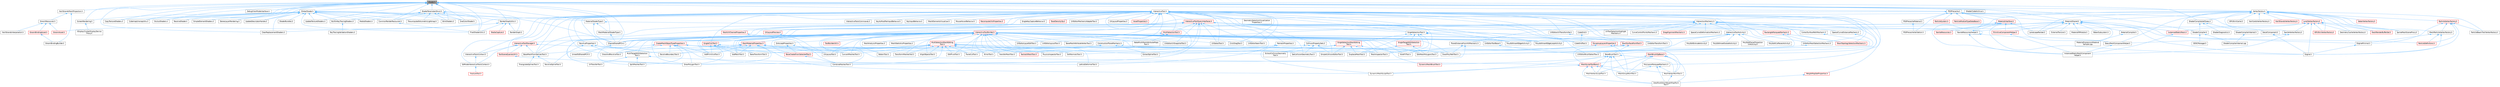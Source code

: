 digraph "Shader.h"
{
 // INTERACTIVE_SVG=YES
 // LATEX_PDF_SIZE
  bgcolor="transparent";
  edge [fontname=Helvetica,fontsize=10,labelfontname=Helvetica,labelfontsize=10];
  node [fontname=Helvetica,fontsize=10,shape=box,height=0.2,width=0.4];
  Node1 [id="Node000001",label="Shader.h",height=0.2,width=0.4,color="gray40", fillcolor="grey60", style="filled", fontcolor="black",tooltip=" "];
  Node1 -> Node2 [id="edge1_Node000001_Node000002",dir="back",color="steelblue1",style="solid",tooltip=" "];
  Node2 [id="Node000002",label="BinkShaders.h",height=0.2,width=0.4,color="grey40", fillcolor="white", style="filled",URL="$d8/d97/BinkShaders_8h.html",tooltip=" "];
  Node1 -> Node3 [id="edge2_Node000001_Node000003",dir="back",color="steelblue1",style="solid",tooltip=" "];
  Node3 [id="Node000003",label="ClearReplacementShaders.h",height=0.2,width=0.4,color="grey40", fillcolor="white", style="filled",URL="$d9/d4e/ClearReplacementShaders_8h.html",tooltip=" "];
  Node1 -> Node4 [id="edge3_Node000001_Node000004",dir="back",color="steelblue1",style="solid",tooltip=" "];
  Node4 [id="Node000004",label="CommonRenderResources.h",height=0.2,width=0.4,color="grey40", fillcolor="white", style="filled",URL="$d3/d27/CommonRenderResources_8h.html",tooltip=" "];
  Node4 -> Node5 [id="edge4_Node000004_Node000005",dir="back",color="steelblue1",style="solid",tooltip=" "];
  Node5 [id="Node000005",label="PixelShaderUtils.h",height=0.2,width=0.4,color="grey40", fillcolor="white", style="filled",URL="$d1/dc7/PixelShaderUtils_8h.html",tooltip=" "];
  Node1 -> Node6 [id="edge5_Node000001_Node000006",dir="back",color="steelblue1",style="solid",tooltip=" "];
  Node6 [id="Node000006",label="CopyTextureShaders.h",height=0.2,width=0.4,color="grey40", fillcolor="white", style="filled",URL="$dc/d7f/CopyTextureShaders_8h.html",tooltip=" "];
  Node1 -> Node7 [id="edge6_Node000001_Node000007",dir="back",color="steelblue1",style="solid",tooltip=" "];
  Node7 [id="Node000007",label="CubemapUnwrapUtils.h",height=0.2,width=0.4,color="grey40", fillcolor="white", style="filled",URL="$dd/d68/CubemapUnwrapUtils_8h.html",tooltip=" "];
  Node1 -> Node8 [id="edge7_Node000001_Node000008",dir="back",color="steelblue1",style="solid",tooltip=" "];
  Node8 [id="Node000008",label="DebugViewModeInterface.h",height=0.2,width=0.4,color="grey40", fillcolor="white", style="filled",URL="$d9/dfb/DebugViewModeInterface_8h.html",tooltip=" "];
  Node1 -> Node9 [id="edge8_Node000001_Node000009",dir="back",color="steelblue1",style="solid",tooltip=" "];
  Node9 [id="Node000009",label="EngineSharedPCH.h",height=0.2,width=0.4,color="grey40", fillcolor="white", style="filled",URL="$dc/dbb/EngineSharedPCH_8h.html",tooltip=" "];
  Node9 -> Node10 [id="edge9_Node000009_Node000010",dir="back",color="steelblue1",style="solid",tooltip=" "];
  Node10 [id="Node000010",label="UnrealEdSharedPCH.h",height=0.2,width=0.4,color="grey40", fillcolor="white", style="filled",URL="$d1/de6/UnrealEdSharedPCH_8h.html",tooltip=" "];
  Node1 -> Node11 [id="edge10_Node000001_Node000011",dir="back",color="steelblue1",style="solid",tooltip=" "];
  Node11 [id="Node000011",label="GlobalShader.h",height=0.2,width=0.4,color="grey40", fillcolor="white", style="filled",URL="$db/de3/GlobalShader_8h.html",tooltip=" "];
  Node11 -> Node2 [id="edge11_Node000011_Node000002",dir="back",color="steelblue1",style="solid",tooltip=" "];
  Node11 -> Node12 [id="edge12_Node000011_Node000012",dir="back",color="steelblue1",style="solid",tooltip=" "];
  Node12 [id="Node000012",label="BuiltInRayTracingShaders.h",height=0.2,width=0.4,color="grey40", fillcolor="white", style="filled",URL="$d4/d9b/BuiltInRayTracingShaders_8h.html",tooltip=" "];
  Node12 -> Node13 [id="edge13_Node000012_Node000013",dir="back",color="steelblue1",style="solid",tooltip=" "];
  Node13 [id="Node000013",label="RayTracingValidationShaders.h",height=0.2,width=0.4,color="grey40", fillcolor="white", style="filled",URL="$d2/d6c/RayTracingValidationShaders_8h.html",tooltip=" "];
  Node11 -> Node3 [id="edge14_Node000011_Node000003",dir="back",color="steelblue1",style="solid",tooltip=" "];
  Node11 -> Node4 [id="edge15_Node000011_Node000004",dir="back",color="steelblue1",style="solid",tooltip=" "];
  Node11 -> Node6 [id="edge16_Node000011_Node000006",dir="back",color="steelblue1",style="solid",tooltip=" "];
  Node11 -> Node7 [id="edge17_Node000011_Node000007",dir="back",color="steelblue1",style="solid",tooltip=" "];
  Node11 -> Node9 [id="edge18_Node000011_Node000009",dir="back",color="steelblue1",style="solid",tooltip=" "];
  Node11 -> Node14 [id="edge19_Node000011_Node000014",dir="back",color="steelblue1",style="solid",tooltip=" "];
  Node14 [id="Node000014",label="MaterialShaderType.h",height=0.2,width=0.4,color="grey40", fillcolor="white", style="filled",URL="$d9/d8e/MaterialShaderType_8h.html",tooltip=" "];
  Node14 -> Node9 [id="edge20_Node000014_Node000009",dir="back",color="steelblue1",style="solid",tooltip=" "];
  Node14 -> Node15 [id="edge21_Node000014_Node000015",dir="back",color="steelblue1",style="solid",tooltip=" "];
  Node15 [id="Node000015",label="MeshMaterialShaderType.h",height=0.2,width=0.4,color="grey40", fillcolor="white", style="filled",URL="$d1/d45/MeshMaterialShaderType_8h.html",tooltip=" "];
  Node15 -> Node9 [id="edge22_Node000015_Node000009",dir="back",color="steelblue1",style="solid",tooltip=" "];
  Node14 -> Node16 [id="edge23_Node000014_Node000016",dir="back",color="steelblue1",style="solid",tooltip=" "];
  Node16 [id="Node000016",label="NaniteResourcesHelper.h",height=0.2,width=0.4,color="grey40", fillcolor="white", style="filled",URL="$dc/d48/NaniteResourcesHelper_8h.html",tooltip=" "];
  Node16 -> Node17 [id="edge24_Node000016_Node000017",dir="back",color="steelblue1",style="solid",tooltip=" "];
  Node17 [id="Node000017",label="InstancedStaticMeshComponent\lHelper.h",height=0.2,width=0.4,color="grey40", fillcolor="white", style="filled",URL="$dc/dc7/InstancedStaticMeshComponentHelper_8h.html",tooltip=" "];
  Node16 -> Node16 [id="edge25_Node000016_Node000016",dir="back",color="steelblue1",style="solid",tooltip=" "];
  Node16 -> Node18 [id="edge26_Node000016_Node000018",dir="back",color="steelblue1",style="solid",tooltip=" "];
  Node18 [id="Node000018",label="StaticMeshComponentHelper.h",height=0.2,width=0.4,color="grey40", fillcolor="white", style="filled",URL="$dc/dc1/StaticMeshComponentHelper_8h.html",tooltip=" "];
  Node18 -> Node17 [id="edge27_Node000018_Node000017",dir="back",color="steelblue1",style="solid",tooltip=" "];
  Node11 -> Node19 [id="edge28_Node000011_Node000019",dir="back",color="steelblue1",style="solid",tooltip=" "];
  Node19 [id="Node000019",label="MediaShaders.h",height=0.2,width=0.4,color="grey40", fillcolor="white", style="filled",URL="$de/dcb/MediaShaders_8h.html",tooltip=" "];
  Node11 -> Node20 [id="edge29_Node000011_Node000020",dir="back",color="steelblue1",style="solid",tooltip=" "];
  Node20 [id="Node000020",label="OculusShaders.h",height=0.2,width=0.4,color="grey40", fillcolor="white", style="filled",URL="$d5/d66/OculusShaders_8h.html",tooltip=" "];
  Node11 -> Node21 [id="edge30_Node000011_Node000021",dir="back",color="steelblue1",style="solid",tooltip=" "];
  Node21 [id="Node000021",label="OneColorShader.h",height=0.2,width=0.4,color="grey40", fillcolor="white", style="filled",URL="$dc/d2c/OneColorShader_8h.html",tooltip=" "];
  Node11 -> Node5 [id="edge31_Node000011_Node000005",dir="back",color="steelblue1",style="solid",tooltip=" "];
  Node11 -> Node22 [id="edge32_Node000011_Node000022",dir="back",color="steelblue1",style="solid",tooltip=" "];
  Node22 [id="Node000022",label="PrecomputedVolumetricLightmap.h",height=0.2,width=0.4,color="grey40", fillcolor="white", style="filled",URL="$d8/d75/PrecomputedVolumetricLightmap_8h.html",tooltip=" "];
  Node11 -> Node23 [id="edge33_Node000011_Node000023",dir="back",color="steelblue1",style="solid",tooltip=" "];
  Node23 [id="Node000023",label="ResolveShader.h",height=0.2,width=0.4,color="grey40", fillcolor="white", style="filled",URL="$d0/d1c/ResolveShader_8h.html",tooltip=" "];
  Node11 -> Node24 [id="edge34_Node000011_Node000024",dir="back",color="steelblue1",style="solid",tooltip=" "];
  Node24 [id="Node000024",label="ScreenRendering.h",height=0.2,width=0.4,color="grey40", fillcolor="white", style="filled",URL="$d8/d7a/ScreenRendering_8h.html",tooltip=" "];
  Node24 -> Node25 [id="edge35_Node000024_Node000025",dir="back",color="steelblue1",style="solid",tooltip=" "];
  Node25 [id="Node000025",label="IDisplayClusterDisplayDevice\lProxy.h",height=0.2,width=0.4,color="grey40", fillcolor="white", style="filled",URL="$dd/d48/IDisplayClusterDisplayDeviceProxy_8h.html",tooltip=" "];
  Node11 -> Node26 [id="edge36_Node000011_Node000026",dir="back",color="steelblue1",style="solid",tooltip=" "];
  Node26 [id="Node000026",label="ShaderBundles.h",height=0.2,width=0.4,color="grey40", fillcolor="white", style="filled",URL="$d9/d8b/ShaderBundles_8h.html",tooltip=" "];
  Node11 -> Node27 [id="edge37_Node000011_Node000027",dir="back",color="steelblue1",style="solid",tooltip=" "];
  Node27 [id="Node000027",label="SimpleElementShaders.h",height=0.2,width=0.4,color="grey40", fillcolor="white", style="filled",URL="$d3/df4/SimpleElementShaders_8h.html",tooltip=" "];
  Node11 -> Node28 [id="edge38_Node000011_Node000028",dir="back",color="steelblue1",style="solid",tooltip=" "];
  Node28 [id="Node000028",label="StereoLayerRendering.h",height=0.2,width=0.4,color="grey40", fillcolor="white", style="filled",URL="$d9/dee/StereoLayerRendering_8h.html",tooltip=" "];
  Node11 -> Node29 [id="edge39_Node000011_Node000029",dir="back",color="steelblue1",style="solid",tooltip=" "];
  Node29 [id="Node000029",label="UpdateDescriptorHandle.h",height=0.2,width=0.4,color="grey40", fillcolor="white", style="filled",URL="$d4/dfc/UpdateDescriptorHandle_8h.html",tooltip=" "];
  Node11 -> Node30 [id="edge40_Node000011_Node000030",dir="back",color="steelblue1",style="solid",tooltip=" "];
  Node30 [id="Node000030",label="UpdateTextureShaders.h",height=0.2,width=0.4,color="grey40", fillcolor="white", style="filled",URL="$d6/d1e/UpdateTextureShaders_8h.html",tooltip=" "];
  Node1 -> Node31 [id="edge41_Node000001_Node000031",dir="back",color="steelblue1",style="solid",tooltip=" "];
  Node31 [id="Node000031",label="HairStrandsMeshProjection.h",height=0.2,width=0.4,color="grey40", fillcolor="white", style="filled",URL="$d9/d55/HairStrandsMeshProjection_8h.html",tooltip=" "];
  Node31 -> Node32 [id="edge42_Node000031_Node000032",dir="back",color="steelblue1",style="solid",tooltip=" "];
  Node32 [id="Node000032",label="GroomBindingBuilder.h",height=0.2,width=0.4,color="grey40", fillcolor="white", style="filled",URL="$d2/d2f/GroomBindingBuilder_8h.html",tooltip=" "];
  Node31 -> Node33 [id="edge43_Node000031_Node000033",dir="back",color="steelblue1",style="solid",tooltip=" "];
  Node33 [id="Node000033",label="GroomResources.h",height=0.2,width=0.4,color="grey40", fillcolor="white", style="filled",URL="$d0/d70/GroomResources_8h.html",tooltip=" "];
  Node33 -> Node34 [id="edge44_Node000033_Node000034",dir="back",color="steelblue1",style="solid",tooltip=" "];
  Node34 [id="Node000034",label="GroomAsset.h",height=0.2,width=0.4,color="red", fillcolor="#FFF0F0", style="filled",URL="$d8/df1/GroomAsset_8h.html",tooltip=" "];
  Node33 -> Node41 [id="edge45_Node000033_Node000041",dir="back",color="steelblue1",style="solid",tooltip=" "];
  Node41 [id="Node000041",label="GroomBindingAsset.h",height=0.2,width=0.4,color="red", fillcolor="#FFF0F0", style="filled",URL="$de/d26/GroomBindingAsset_8h.html",tooltip=" "];
  Node41 -> Node32 [id="edge46_Node000041_Node000032",dir="back",color="steelblue1",style="solid",tooltip=" "];
  Node33 -> Node44 [id="edge47_Node000033_Node000044",dir="back",color="steelblue1",style="solid",tooltip=" "];
  Node44 [id="Node000044",label="HairStrandsInterpolation.h",height=0.2,width=0.4,color="grey40", fillcolor="white", style="filled",URL="$de/dab/HairStrandsInterpolation_8h.html",tooltip=" "];
  Node1 -> Node45 [id="edge48_Node000001_Node000045",dir="back",color="steelblue1",style="solid",tooltip=" "];
  Node45 [id="Node000045",label="InteractiveTool.h",height=0.2,width=0.4,color="grey40", fillcolor="white", style="filled",URL="$d5/d55/InteractiveTool_8h.html",tooltip=" "];
  Node45 -> Node46 [id="edge49_Node000045_Node000046",dir="back",color="steelblue1",style="solid",tooltip=" "];
  Node46 [id="Node000046",label="BaseBrushTool.h",height=0.2,width=0.4,color="grey40", fillcolor="white", style="filled",URL="$d9/d0b/BaseBrushTool_8h.html",tooltip=" "];
  Node46 -> Node47 [id="edge50_Node000046_Node000047",dir="back",color="steelblue1",style="solid",tooltip=" "];
  Node47 [id="Node000047",label="DataflowEditorWeightMapPaint\lTool.h",height=0.2,width=0.4,color="grey40", fillcolor="white", style="filled",URL="$db/d46/DataflowEditorWeightMapPaintTool_8h.html",tooltip=" "];
  Node46 -> Node48 [id="edge51_Node000046_Node000048",dir="back",color="steelblue1",style="solid",tooltip=" "];
  Node48 [id="Node000048",label="DynamicMeshBrushTool.h",height=0.2,width=0.4,color="red", fillcolor="#FFF0F0", style="filled",URL="$da/d04/DynamicMeshBrushTool_8h.html",tooltip=" "];
  Node46 -> Node52 [id="edge52_Node000046_Node000052",dir="back",color="steelblue1",style="solid",tooltip=" "];
  Node52 [id="Node000052",label="DynamicMeshSculptTool.h",height=0.2,width=0.4,color="grey40", fillcolor="white", style="filled",URL="$d6/d16/DynamicMeshSculptTool_8h.html",tooltip=" "];
  Node46 -> Node53 [id="edge53_Node000046_Node000053",dir="back",color="steelblue1",style="solid",tooltip=" "];
  Node53 [id="Node000053",label="MeshGroupPaintTool.h",height=0.2,width=0.4,color="grey40", fillcolor="white", style="filled",URL="$dd/d04/MeshGroupPaintTool_8h.html",tooltip=" "];
  Node46 -> Node54 [id="edge54_Node000046_Node000054",dir="back",color="steelblue1",style="solid",tooltip=" "];
  Node54 [id="Node000054",label="MeshSculptToolBase.h",height=0.2,width=0.4,color="red", fillcolor="#FFF0F0", style="filled",URL="$d8/d2a/MeshSculptToolBase_8h.html",tooltip=" "];
  Node54 -> Node47 [id="edge55_Node000054_Node000047",dir="back",color="steelblue1",style="solid",tooltip=" "];
  Node54 -> Node52 [id="edge56_Node000054_Node000052",dir="back",color="steelblue1",style="solid",tooltip=" "];
  Node54 -> Node53 [id="edge57_Node000054_Node000053",dir="back",color="steelblue1",style="solid",tooltip=" "];
  Node54 -> Node56 [id="edge58_Node000054_Node000056",dir="back",color="steelblue1",style="solid",tooltip=" "];
  Node56 [id="Node000056",label="MeshVertexPaintTool.h",height=0.2,width=0.4,color="grey40", fillcolor="white", style="filled",URL="$db/d74/MeshVertexPaintTool_8h.html",tooltip=" "];
  Node56 -> Node47 [id="edge59_Node000056_Node000047",dir="back",color="steelblue1",style="solid",tooltip=" "];
  Node54 -> Node57 [id="edge60_Node000054_Node000057",dir="back",color="steelblue1",style="solid",tooltip=" "];
  Node57 [id="Node000057",label="MeshVertexSculptTool.h",height=0.2,width=0.4,color="grey40", fillcolor="white", style="filled",URL="$dc/da6/MeshVertexSculptTool_8h.html",tooltip=" "];
  Node46 -> Node56 [id="edge61_Node000046_Node000056",dir="back",color="steelblue1",style="solid",tooltip=" "];
  Node46 -> Node57 [id="edge62_Node000046_Node000057",dir="back",color="steelblue1",style="solid",tooltip=" "];
  Node45 -> Node58 [id="edge63_Node000045_Node000058",dir="back",color="steelblue1",style="solid",tooltip=" "];
  Node58 [id="Node000058",label="BaseMeshFromSplinesTool.h",height=0.2,width=0.4,color="grey40", fillcolor="white", style="filled",URL="$da/d31/BaseMeshFromSplinesTool_8h.html",tooltip=" "];
  Node58 -> Node59 [id="edge64_Node000058_Node000059",dir="back",color="steelblue1",style="solid",tooltip=" "];
  Node59 [id="Node000059",label="RevolveSplineTool.h",height=0.2,width=0.4,color="grey40", fillcolor="white", style="filled",URL="$d3/d36/RevolveSplineTool_8h.html",tooltip=" "];
  Node58 -> Node60 [id="edge65_Node000058_Node000060",dir="back",color="steelblue1",style="solid",tooltip=" "];
  Node60 [id="Node000060",label="TriangulateSplinesTool.h",height=0.2,width=0.4,color="grey40", fillcolor="white", style="filled",URL="$d9/de6/TriangulateSplinesTool_8h.html",tooltip=" "];
  Node45 -> Node61 [id="edge66_Node000045_Node000061",dir="back",color="steelblue1",style="solid",tooltip=" "];
  Node61 [id="Node000061",label="ClickDragTool.h",height=0.2,width=0.4,color="grey40", fillcolor="white", style="filled",URL="$da/d12/ClickDragTool_8h.html",tooltip=" "];
  Node45 -> Node62 [id="edge67_Node000045_Node000062",dir="back",color="steelblue1",style="solid",tooltip=" "];
  Node62 [id="Node000062",label="CollisionPropertySets.h",height=0.2,width=0.4,color="grey40", fillcolor="white", style="filled",URL="$df/dda/CollisionPropertySets_8h.html",tooltip=" "];
  Node62 -> Node63 [id="edge68_Node000062_Node000063",dir="back",color="steelblue1",style="solid",tooltip=" "];
  Node63 [id="Node000063",label="ExtractCollisionGeometry\lTool.h",height=0.2,width=0.4,color="grey40", fillcolor="white", style="filled",URL="$d6/dbd/ExtractCollisionGeometryTool_8h.html",tooltip=" "];
  Node62 -> Node64 [id="edge69_Node000062_Node000064",dir="back",color="steelblue1",style="solid",tooltip=" "];
  Node64 [id="Node000064",label="PhysicsInspectorTool.h",height=0.2,width=0.4,color="grey40", fillcolor="white", style="filled",URL="$d8/d53/PhysicsInspectorTool_8h.html",tooltip=" "];
  Node62 -> Node65 [id="edge70_Node000062_Node000065",dir="back",color="steelblue1",style="solid",tooltip=" "];
  Node65 [id="Node000065",label="SetCollisionGeometryTool.h",height=0.2,width=0.4,color="grey40", fillcolor="white", style="filled",URL="$d0/de6/SetCollisionGeometryTool_8h.html",tooltip=" "];
  Node62 -> Node66 [id="edge71_Node000062_Node000066",dir="back",color="steelblue1",style="solid",tooltip=" "];
  Node66 [id="Node000066",label="SimpleCollisionEditorTool.h",height=0.2,width=0.4,color="grey40", fillcolor="white", style="filled",URL="$d0/dbe/SimpleCollisionEditorTool_8h.html",tooltip=" "];
  Node45 -> Node67 [id="edge72_Node000045_Node000067",dir="back",color="steelblue1",style="solid",tooltip=" "];
  Node67 [id="Node000067",label="CubeGridTool.h",height=0.2,width=0.4,color="grey40", fillcolor="white", style="filled",URL="$d3/d38/CubeGridTool_8h.html",tooltip=" "];
  Node45 -> Node68 [id="edge73_Node000045_Node000068",dir="back",color="steelblue1",style="solid",tooltip=" "];
  Node68 [id="Node000068",label="DrawAndRevolveTool.h",height=0.2,width=0.4,color="grey40", fillcolor="white", style="filled",URL="$d8/d06/DrawAndRevolveTool_8h.html",tooltip=" "];
  Node45 -> Node69 [id="edge74_Node000045_Node000069",dir="back",color="steelblue1",style="solid",tooltip=" "];
  Node69 [id="Node000069",label="EdModeInteractiveToolsContext.h",height=0.2,width=0.4,color="grey40", fillcolor="white", style="filled",URL="$d7/da4/EdModeInteractiveToolsContext_8h.html",tooltip=" "];
  Node69 -> Node70 [id="edge75_Node000069_Node000070",dir="back",color="steelblue1",style="solid",tooltip=" "];
  Node70 [id="Node000070",label="FractureTool.h",height=0.2,width=0.4,color="red", fillcolor="#FFF0F0", style="filled",URL="$d4/d30/FractureTool_8h.html",tooltip=" "];
  Node45 -> Node72 [id="edge76_Node000045_Node000072",dir="back",color="steelblue1",style="solid",tooltip=" "];
  Node72 [id="Node000072",label="ExtractSplineTool.h",height=0.2,width=0.4,color="grey40", fillcolor="white", style="filled",URL="$d3/d4d/ExtractSplineTool_8h.html",tooltip=" "];
  Node45 -> Node73 [id="edge77_Node000045_Node000073",dir="back",color="steelblue1",style="solid",tooltip=" "];
  Node73 [id="Node000073",label="GeometrySelectionVisualization\lProperties.h",height=0.2,width=0.4,color="grey40", fillcolor="white", style="filled",URL="$d0/d90/GeometrySelectionVisualizationProperties_8h.html",tooltip=" "];
  Node45 -> Node74 [id="edge78_Node000045_Node000074",dir="back",color="steelblue1",style="solid",tooltip=" "];
  Node74 [id="Node000074",label="InteractionMechanic.h",height=0.2,width=0.4,color="grey40", fillcolor="white", style="filled",URL="$df/d30/InteractionMechanic_8h.html",tooltip=" "];
  Node74 -> Node75 [id="edge79_Node000074_Node000075",dir="back",color="steelblue1",style="solid",tooltip=" "];
  Node75 [id="Node000075",label="CollectSurfacePathMechanic.h",height=0.2,width=0.4,color="grey40", fillcolor="white", style="filled",URL="$d5/dd0/CollectSurfacePathMechanic_8h.html",tooltip=" "];
  Node75 -> Node76 [id="edge80_Node000075_Node000076",dir="back",color="steelblue1",style="solid",tooltip=" "];
  Node76 [id="Node000076",label="DrawPolyPathTool.h",height=0.2,width=0.4,color="grey40", fillcolor="white", style="filled",URL="$dc/d3e/DrawPolyPathTool_8h.html",tooltip=" "];
  Node74 -> Node77 [id="edge81_Node000074_Node000077",dir="back",color="steelblue1",style="solid",tooltip=" "];
  Node77 [id="Node000077",label="ConstructionPlaneMechanic.h",height=0.2,width=0.4,color="grey40", fillcolor="white", style="filled",URL="$dd/dd6/ConstructionPlaneMechanic_8h.html",tooltip=" "];
  Node77 -> Node76 [id="edge82_Node000077_Node000076",dir="back",color="steelblue1",style="solid",tooltip=" "];
  Node77 -> Node72 [id="edge83_Node000077_Node000072",dir="back",color="steelblue1",style="solid",tooltip=" "];
  Node77 -> Node78 [id="edge84_Node000077_Node000078",dir="back",color="steelblue1",style="solid",tooltip=" "];
  Node78 [id="Node000078",label="MirrorTool.h",height=0.2,width=0.4,color="grey40", fillcolor="white", style="filled",URL="$d3/dc9/MirrorTool_8h.html",tooltip=" "];
  Node77 -> Node79 [id="edge85_Node000077_Node000079",dir="back",color="steelblue1",style="solid",tooltip=" "];
  Node79 [id="Node000079",label="PlaneCutTool.h",height=0.2,width=0.4,color="grey40", fillcolor="white", style="filled",URL="$dd/def/PlaneCutTool_8h.html",tooltip=" "];
  Node77 -> Node80 [id="edge86_Node000077_Node000080",dir="back",color="steelblue1",style="solid",tooltip=" "];
  Node80 [id="Node000080",label="RevolveBoundaryTool.h",height=0.2,width=0.4,color="grey40", fillcolor="white", style="filled",URL="$da/dce/RevolveBoundaryTool_8h.html",tooltip=" "];
  Node74 -> Node81 [id="edge87_Node000074_Node000081",dir="back",color="steelblue1",style="solid",tooltip=" "];
  Node81 [id="Node000081",label="CubeGrid.h",height=0.2,width=0.4,color="grey40", fillcolor="white", style="filled",URL="$d3/d23/CubeGrid_8h.html",tooltip=" "];
  Node81 -> Node67 [id="edge88_Node000081_Node000067",dir="back",color="steelblue1",style="solid",tooltip=" "];
  Node74 -> Node82 [id="edge89_Node000074_Node000082",dir="back",color="steelblue1",style="solid",tooltip=" "];
  Node82 [id="Node000082",label="CurveControlPointsMechanic.h",height=0.2,width=0.4,color="grey40", fillcolor="white", style="filled",URL="$d4/d87/CurveControlPointsMechanic_8h.html",tooltip=" "];
  Node74 -> Node83 [id="edge90_Node000074_Node000083",dir="back",color="steelblue1",style="solid",tooltip=" "];
  Node83 [id="Node000083",label="DragAlignmentMechanic.h",height=0.2,width=0.4,color="red", fillcolor="#FFF0F0", style="filled",URL="$d1/d74/DragAlignmentMechanic_8h.html",tooltip=" "];
  Node74 -> Node85 [id="edge91_Node000074_Node000085",dir="back",color="steelblue1",style="solid",tooltip=" "];
  Node85 [id="Node000085",label="InteractiveToolActivity.h",height=0.2,width=0.4,color="grey40", fillcolor="white", style="filled",URL="$da/de4/InteractiveToolActivity_8h.html",tooltip=" "];
  Node85 -> Node86 [id="edge92_Node000085_Node000086",dir="back",color="steelblue1",style="solid",tooltip=" "];
  Node86 [id="Node000086",label="EditMeshPolygonsTool.h",height=0.2,width=0.4,color="grey40", fillcolor="white", style="filled",URL="$d5/d72/EditMeshPolygonsTool_8h.html",tooltip=" "];
  Node85 -> Node87 [id="edge93_Node000085_Node000087",dir="back",color="steelblue1",style="solid",tooltip=" "];
  Node87 [id="Node000087",label="PolyEditCutFacesActivity.h",height=0.2,width=0.4,color="grey40", fillcolor="white", style="filled",URL="$d4/db0/PolyEditCutFacesActivity_8h.html",tooltip=" "];
  Node85 -> Node88 [id="edge94_Node000085_Node000088",dir="back",color="steelblue1",style="solid",tooltip=" "];
  Node88 [id="Node000088",label="PolyEditExtrudeActivity.h",height=0.2,width=0.4,color="grey40", fillcolor="white", style="filled",URL="$db/d72/PolyEditExtrudeActivity_8h.html",tooltip=" "];
  Node85 -> Node89 [id="edge95_Node000085_Node000089",dir="back",color="steelblue1",style="solid",tooltip=" "];
  Node89 [id="Node000089",label="PolyEditInsertEdgeActivity.h",height=0.2,width=0.4,color="grey40", fillcolor="white", style="filled",URL="$d1/d26/PolyEditInsertEdgeActivity_8h.html",tooltip=" "];
  Node85 -> Node90 [id="edge96_Node000085_Node000090",dir="back",color="steelblue1",style="solid",tooltip=" "];
  Node90 [id="Node000090",label="PolyEditInsertEdgeLoopActivity.h",height=0.2,width=0.4,color="grey40", fillcolor="white", style="filled",URL="$d5/d37/PolyEditInsertEdgeLoopActivity_8h.html",tooltip=" "];
  Node85 -> Node91 [id="edge97_Node000085_Node000091",dir="back",color="steelblue1",style="solid",tooltip=" "];
  Node91 [id="Node000091",label="PolyEditInsetOutsetActivity.h",height=0.2,width=0.4,color="grey40", fillcolor="white", style="filled",URL="$dd/d82/PolyEditInsetOutsetActivity_8h.html",tooltip=" "];
  Node85 -> Node92 [id="edge98_Node000085_Node000092",dir="back",color="steelblue1",style="solid",tooltip=" "];
  Node92 [id="Node000092",label="PolyEditPlanarProjection\lUVActivity.h",height=0.2,width=0.4,color="grey40", fillcolor="white", style="filled",URL="$d7/d84/PolyEditPlanarProjectionUVActivity_8h.html",tooltip=" "];
  Node74 -> Node93 [id="edge99_Node000074_Node000093",dir="back",color="steelblue1",style="solid",tooltip=" "];
  Node93 [id="Node000093",label="MeshTopologySelectionMechanic.h",height=0.2,width=0.4,color="red", fillcolor="#FFF0F0", style="filled",URL="$d5/d15/MeshTopologySelectionMechanic_8h.html",tooltip=" "];
  Node74 -> Node97 [id="edge100_Node000074_Node000097",dir="back",color="steelblue1",style="solid",tooltip=" "];
  Node97 [id="Node000097",label="PlaneDistanceFromHitMechanic.h",height=0.2,width=0.4,color="grey40", fillcolor="white", style="filled",URL="$dc/dea/PlaneDistanceFromHitMechanic_8h.html",tooltip=" "];
  Node97 -> Node76 [id="edge101_Node000097_Node000076",dir="back",color="steelblue1",style="solid",tooltip=" "];
  Node97 -> Node98 [id="edge102_Node000097_Node000098",dir="back",color="steelblue1",style="solid",tooltip=" "];
  Node98 [id="Node000098",label="DrawPolygonTool.h",height=0.2,width=0.4,color="grey40", fillcolor="white", style="filled",URL="$d0/d15/DrawPolygonTool_8h.html",tooltip=" "];
  Node74 -> Node99 [id="edge103_Node000074_Node000099",dir="back",color="steelblue1",style="solid",tooltip=" "];
  Node99 [id="Node000099",label="PolyLassoMarqueeMechanic.h",height=0.2,width=0.4,color="grey40", fillcolor="white", style="filled",URL="$dc/dfc/PolyLassoMarqueeMechanic_8h.html",tooltip=" "];
  Node99 -> Node47 [id="edge104_Node000099_Node000047",dir="back",color="steelblue1",style="solid",tooltip=" "];
  Node99 -> Node53 [id="edge105_Node000099_Node000053",dir="back",color="steelblue1",style="solid",tooltip=" "];
  Node99 -> Node56 [id="edge106_Node000099_Node000056",dir="back",color="steelblue1",style="solid",tooltip=" "];
  Node74 -> Node100 [id="edge107_Node000074_Node000100",dir="back",color="steelblue1",style="solid",tooltip=" "];
  Node100 [id="Node000100",label="RectangleMarqueeMechanic.h",height=0.2,width=0.4,color="red", fillcolor="#FFF0F0", style="filled",URL="$d5/de9/RectangleMarqueeMechanic_8h.html",tooltip=" "];
  Node100 -> Node93 [id="edge108_Node000100_Node000093",dir="back",color="steelblue1",style="solid",tooltip=" "];
  Node100 -> Node103 [id="edge109_Node000100_Node000103",dir="back",color="steelblue1",style="solid",tooltip=" "];
  Node103 [id="Node000103",label="UVEditorMeshSelectionMechanic.h",height=0.2,width=0.4,color="grey40", fillcolor="white", style="filled",URL="$d2/d73/UVEditorMeshSelectionMechanic_8h.html",tooltip=" "];
  Node103 -> Node104 [id="edge110_Node000103_Node000104",dir="back",color="steelblue1",style="solid",tooltip=" "];
  Node104 [id="Node000104",label="UVEditorBrushSelectTool.h",height=0.2,width=0.4,color="grey40", fillcolor="white", style="filled",URL="$dd/d97/UVEditorBrushSelectTool_8h.html",tooltip=" "];
  Node74 -> Node105 [id="edge111_Node000074_Node000105",dir="back",color="steelblue1",style="solid",tooltip=" "];
  Node105 [id="Node000105",label="SpaceCurveDeformationMechanic.h",height=0.2,width=0.4,color="grey40", fillcolor="white", style="filled",URL="$d0/d4d/SpaceCurveDeformationMechanic_8h.html",tooltip=" "];
  Node74 -> Node106 [id="edge112_Node000074_Node000106",dir="back",color="steelblue1",style="solid",tooltip=" "];
  Node106 [id="Node000106",label="SpatialCurveDistanceMechanic.h",height=0.2,width=0.4,color="grey40", fillcolor="white", style="filled",URL="$d3/d29/SpatialCurveDistanceMechanic_8h.html",tooltip=" "];
  Node106 -> Node76 [id="edge113_Node000106_Node000076",dir="back",color="steelblue1",style="solid",tooltip=" "];
  Node74 -> Node103 [id="edge114_Node000074_Node000103",dir="back",color="steelblue1",style="solid",tooltip=" "];
  Node74 -> Node107 [id="edge115_Node000074_Node000107",dir="back",color="steelblue1",style="solid",tooltip=" "];
  Node107 [id="Node000107",label="UVToolSelectionHighlight\lMechanic.h",height=0.2,width=0.4,color="grey40", fillcolor="white", style="filled",URL="$d9/d8a/UVToolSelectionHighlightMechanic_8h.html",tooltip=" "];
  Node45 -> Node85 [id="edge116_Node000045_Node000085",dir="back",color="steelblue1",style="solid",tooltip=" "];
  Node45 -> Node108 [id="edge117_Node000045_Node000108",dir="back",color="steelblue1",style="solid",tooltip=" "];
  Node108 [id="Node000108",label="InteractiveToolBuilder.h",height=0.2,width=0.4,color="red", fillcolor="#FFF0F0", style="filled",URL="$d1/d03/InteractiveToolBuilder_8h.html",tooltip=" "];
  Node108 -> Node109 [id="edge118_Node000108_Node000109",dir="back",color="steelblue1",style="solid",tooltip=" "];
  Node109 [id="Node000109",label="AddPatchTool.h",height=0.2,width=0.4,color="grey40", fillcolor="white", style="filled",URL="$d5/deb/AddPatchTool_8h.html",tooltip=" "];
  Node108 -> Node110 [id="edge119_Node000108_Node000110",dir="back",color="steelblue1",style="solid",tooltip=" "];
  Node110 [id="Node000110",label="AddPrimitiveTool.h",height=0.2,width=0.4,color="grey40", fillcolor="white", style="filled",URL="$d5/dbf/AddPrimitiveTool_8h.html",tooltip=" "];
  Node108 -> Node111 [id="edge120_Node000108_Node000111",dir="back",color="steelblue1",style="solid",tooltip=" "];
  Node111 [id="Node000111",label="AlignObjectsTool.h",height=0.2,width=0.4,color="grey40", fillcolor="white", style="filled",URL="$da/d25/AlignObjectsTool_8h.html",tooltip=" "];
  Node108 -> Node112 [id="edge121_Node000108_Node000112",dir="back",color="steelblue1",style="solid",tooltip=" "];
  Node112 [id="Node000112",label="BakeMeshAttributeVertexTool.h",height=0.2,width=0.4,color="grey40", fillcolor="white", style="filled",URL="$d6/d76/BakeMeshAttributeVertexTool_8h.html",tooltip=" "];
  Node108 -> Node113 [id="edge122_Node000108_Node000113",dir="back",color="steelblue1",style="solid",tooltip=" "];
  Node113 [id="Node000113",label="BakeMultiMeshAttributeMaps\lTool.h",height=0.2,width=0.4,color="grey40", fillcolor="white", style="filled",URL="$d7/d65/BakeMultiMeshAttributeMapsTool_8h.html",tooltip=" "];
  Node108 -> Node114 [id="edge123_Node000108_Node000114",dir="back",color="steelblue1",style="solid",tooltip=" "];
  Node114 [id="Node000114",label="BakeTransformTool.h",height=0.2,width=0.4,color="grey40", fillcolor="white", style="filled",URL="$dc/d39/BakeTransformTool_8h.html",tooltip=" "];
  Node108 -> Node115 [id="edge124_Node000108_Node000115",dir="back",color="steelblue1",style="solid",tooltip=" "];
  Node115 [id="Node000115",label="BaseCreateFromSelectedTool.h",height=0.2,width=0.4,color="red", fillcolor="#FFF0F0", style="filled",URL="$de/dc7/BaseCreateFromSelectedTool_8h.html",tooltip=" "];
  Node115 -> Node121 [id="edge125_Node000115_Node000121",dir="back",color="steelblue1",style="solid",tooltip=" "];
  Node121 [id="Node000121",label="CombineMeshesTool.h",height=0.2,width=0.4,color="grey40", fillcolor="white", style="filled",URL="$dd/da3/CombineMeshesTool_8h.html",tooltip=" "];
  Node108 -> Node58 [id="edge126_Node000108_Node000058",dir="back",color="steelblue1",style="solid",tooltip=" "];
  Node108 -> Node61 [id="edge127_Node000108_Node000061",dir="back",color="steelblue1",style="solid",tooltip=" "];
  Node108 -> Node121 [id="edge128_Node000108_Node000121",dir="back",color="steelblue1",style="solid",tooltip=" "];
  Node108 -> Node124 [id="edge129_Node000108_Node000124",dir="back",color="steelblue1",style="solid",tooltip=" "];
  Node124 [id="Node000124",label="ConvertMeshesTool.h",height=0.2,width=0.4,color="grey40", fillcolor="white", style="filled",URL="$dc/d47/ConvertMeshesTool_8h.html",tooltip=" "];
  Node108 -> Node125 [id="edge130_Node000108_Node000125",dir="back",color="steelblue1",style="solid",tooltip=" "];
  Node125 [id="Node000125",label="CreateMeshObjectTypeProperties.h",height=0.2,width=0.4,color="red", fillcolor="#FFF0F0", style="filled",URL="$d9/d04/CreateMeshObjectTypeProperties_8h.html",tooltip=" "];
  Node125 -> Node110 [id="edge131_Node000125_Node000110",dir="back",color="steelblue1",style="solid",tooltip=" "];
  Node125 -> Node115 [id="edge132_Node000125_Node000115",dir="back",color="steelblue1",style="solid",tooltip=" "];
  Node125 -> Node58 [id="edge133_Node000125_Node000058",dir="back",color="steelblue1",style="solid",tooltip=" "];
  Node125 -> Node121 [id="edge134_Node000125_Node000121",dir="back",color="steelblue1",style="solid",tooltip=" "];
  Node125 -> Node124 [id="edge135_Node000125_Node000124",dir="back",color="steelblue1",style="solid",tooltip=" "];
  Node125 -> Node68 [id="edge136_Node000125_Node000068",dir="back",color="steelblue1",style="solid",tooltip=" "];
  Node125 -> Node76 [id="edge137_Node000125_Node000076",dir="back",color="steelblue1",style="solid",tooltip=" "];
  Node125 -> Node98 [id="edge138_Node000125_Node000098",dir="back",color="steelblue1",style="solid",tooltip=" "];
  Node125 -> Node63 [id="edge139_Node000125_Node000063",dir="back",color="steelblue1",style="solid",tooltip=" "];
  Node125 -> Node80 [id="edge140_Node000125_Node000080",dir="back",color="steelblue1",style="solid",tooltip=" "];
  Node125 -> Node126 [id="edge141_Node000125_Node000126",dir="back",color="steelblue1",style="solid",tooltip=" "];
  Node126 [id="Node000126",label="SplitMeshesTool.h",height=0.2,width=0.4,color="grey40", fillcolor="white", style="filled",URL="$dc/d7f/SplitMeshesTool_8h.html",tooltip=" "];
  Node108 -> Node67 [id="edge142_Node000108_Node000067",dir="back",color="steelblue1",style="solid",tooltip=" "];
  Node108 -> Node128 [id="edge143_Node000108_Node000128",dir="back",color="steelblue1",style="solid",tooltip=" "];
  Node128 [id="Node000128",label="DisplaceMeshTool.h",height=0.2,width=0.4,color="grey40", fillcolor="white", style="filled",URL="$da/d28/DisplaceMeshTool_8h.html",tooltip=" "];
  Node108 -> Node68 [id="edge144_Node000108_Node000068",dir="back",color="steelblue1",style="solid",tooltip=" "];
  Node108 -> Node76 [id="edge145_Node000108_Node000076",dir="back",color="steelblue1",style="solid",tooltip=" "];
  Node108 -> Node98 [id="edge146_Node000108_Node000098",dir="back",color="steelblue1",style="solid",tooltip=" "];
  Node108 -> Node48 [id="edge147_Node000108_Node000048",dir="back",color="steelblue1",style="solid",tooltip=" "];
  Node108 -> Node86 [id="edge148_Node000108_Node000086",dir="back",color="steelblue1",style="solid",tooltip=" "];
  Node108 -> Node129 [id="edge149_Node000108_Node000129",dir="back",color="steelblue1",style="solid",tooltip=" "];
  Node129 [id="Node000129",label="EditNormalsTool.h",height=0.2,width=0.4,color="grey40", fillcolor="white", style="filled",URL="$de/d53/EditNormalsTool_8h.html",tooltip=" "];
  Node108 -> Node130 [id="edge150_Node000108_Node000130",dir="back",color="steelblue1",style="solid",tooltip=" "];
  Node130 [id="Node000130",label="EditPivotTool.h",height=0.2,width=0.4,color="grey40", fillcolor="white", style="filled",URL="$de/dc7/EditPivotTool_8h.html",tooltip=" "];
  Node108 -> Node72 [id="edge151_Node000108_Node000072",dir="back",color="steelblue1",style="solid",tooltip=" "];
  Node108 -> Node131 [id="edge152_Node000108_Node000131",dir="back",color="steelblue1",style="solid",tooltip=" "];
  Node131 [id="Node000131",label="HoleFillTool.h",height=0.2,width=0.4,color="grey40", fillcolor="white", style="filled",URL="$da/d02/HoleFillTool_8h.html",tooltip=" "];
  Node108 -> Node132 [id="edge153_Node000108_Node000132",dir="back",color="steelblue1",style="solid",tooltip=" "];
  Node132 [id="Node000132",label="InteractiveToolManager.h",height=0.2,width=0.4,color="red", fillcolor="#FFF0F0", style="filled",URL="$d0/d23/InteractiveToolManager_8h.html",tooltip=" "];
  Node132 -> Node115 [id="edge154_Node000132_Node000115",dir="back",color="steelblue1",style="solid",tooltip=" "];
  Node132 -> Node58 [id="edge155_Node000132_Node000058",dir="back",color="steelblue1",style="solid",tooltip=" "];
  Node132 -> Node69 [id="edge156_Node000132_Node000069",dir="back",color="steelblue1",style="solid",tooltip=" "];
  Node132 -> Node135 [id="edge157_Node000132_Node000135",dir="back",color="steelblue1",style="solid",tooltip=" "];
  Node135 [id="Node000135",label="InteractiveToolsContext.h",height=0.2,width=0.4,color="grey40", fillcolor="white", style="filled",URL="$d2/dfe/InteractiveToolsContext_8h.html",tooltip=" "];
  Node135 -> Node69 [id="edge158_Node000135_Node000069",dir="back",color="steelblue1",style="solid",tooltip=" "];
  Node132 -> Node151 [id="edge159_Node000132_Node000151",dir="back",color="steelblue1",style="solid",tooltip=" "];
  Node151 [id="Node000151",label="ToolSceneQueriesUtil.h",height=0.2,width=0.4,color="red", fillcolor="#FFF0F0", style="filled",URL="$d3/d9c/ToolSceneQueriesUtil_8h.html",tooltip=" "];
  Node151 -> Node98 [id="edge160_Node000151_Node000098",dir="back",color="steelblue1",style="solid",tooltip=" "];
  Node108 -> Node164 [id="edge161_Node000108_Node000164",dir="back",color="steelblue1",style="solid",tooltip=" "];
  Node164 [id="Node000164",label="LatticeDeformerTool.h",height=0.2,width=0.4,color="grey40", fillcolor="white", style="filled",URL="$db/d83/LatticeDeformerTool_8h.html",tooltip=" "];
  Node108 -> Node165 [id="edge162_Node000108_Node000165",dir="back",color="steelblue1",style="solid",tooltip=" "];
  Node165 [id="Node000165",label="MeshAnalysisProperties.h",height=0.2,width=0.4,color="grey40", fillcolor="white", style="filled",URL="$d8/ddb/MeshAnalysisProperties_8h.html",tooltip=" "];
  Node108 -> Node166 [id="edge163_Node000108_Node000166",dir="back",color="steelblue1",style="solid",tooltip=" "];
  Node166 [id="Node000166",label="MeshInspectorTool.h",height=0.2,width=0.4,color="grey40", fillcolor="white", style="filled",URL="$de/da1/MeshInspectorTool_8h.html",tooltip=" "];
  Node108 -> Node167 [id="edge164_Node000108_Node000167",dir="back",color="steelblue1",style="solid",tooltip=" "];
  Node167 [id="Node000167",label="MeshMaterialProperties.h",height=0.2,width=0.4,color="red", fillcolor="#FFF0F0", style="filled",URL="$d3/dde/MeshMaterialProperties_8h.html",tooltip=" "];
  Node167 -> Node109 [id="edge165_Node000167_Node000109",dir="back",color="steelblue1",style="solid",tooltip=" "];
  Node167 -> Node110 [id="edge166_Node000167_Node000110",dir="back",color="steelblue1",style="solid",tooltip=" "];
  Node167 -> Node68 [id="edge167_Node000167_Node000068",dir="back",color="steelblue1",style="solid",tooltip=" "];
  Node167 -> Node76 [id="edge168_Node000167_Node000076",dir="back",color="steelblue1",style="solid",tooltip=" "];
  Node167 -> Node98 [id="edge169_Node000167_Node000098",dir="back",color="steelblue1",style="solid",tooltip=" "];
  Node167 -> Node52 [id="edge170_Node000167_Node000052",dir="back",color="steelblue1",style="solid",tooltip=" "];
  Node167 -> Node166 [id="edge171_Node000167_Node000166",dir="back",color="steelblue1",style="solid",tooltip=" "];
  Node167 -> Node54 [id="edge172_Node000167_Node000054",dir="back",color="steelblue1",style="solid",tooltip=" "];
  Node167 -> Node80 [id="edge173_Node000167_Node000080",dir="back",color="steelblue1",style="solid",tooltip=" "];
  Node167 -> Node169 [id="edge174_Node000167_Node000169",dir="back",color="steelblue1",style="solid",tooltip=" "];
  Node169 [id="Node000169",label="UVLayoutTool.h",height=0.2,width=0.4,color="grey40", fillcolor="white", style="filled",URL="$d6/d89/UVLayoutTool_8h.html",tooltip=" "];
  Node108 -> Node170 [id="edge175_Node000108_Node000170",dir="back",color="steelblue1",style="solid",tooltip=" "];
  Node170 [id="Node000170",label="MeshStatisticsProperties.h",height=0.2,width=0.4,color="grey40", fillcolor="white", style="filled",URL="$d7/dab/MeshStatisticsProperties_8h.html",tooltip=" "];
  Node108 -> Node171 [id="edge176_Node000108_Node000171",dir="back",color="steelblue1",style="solid",tooltip=" "];
  Node171 [id="Node000171",label="MeshSurfacePointTool.h",height=0.2,width=0.4,color="red", fillcolor="#FFF0F0", style="filled",URL="$d5/d09/MeshSurfacePointTool_8h.html",tooltip=" "];
  Node171 -> Node46 [id="edge177_Node000171_Node000046",dir="back",color="steelblue1",style="solid",tooltip=" "];
  Node171 -> Node131 [id="edge178_Node000171_Node000131",dir="back",color="steelblue1",style="solid",tooltip=" "];
  Node171 -> Node54 [id="edge179_Node000171_Node000054",dir="back",color="steelblue1",style="solid",tooltip=" "];
  Node108 -> Node78 [id="edge180_Node000108_Node000078",dir="back",color="steelblue1",style="solid",tooltip=" "];
  Node108 -> Node175 [id="edge181_Node000108_Node000175",dir="back",color="steelblue1",style="solid",tooltip=" "];
  Node175 [id="Node000175",label="MultiSelectionMeshEditing\lTool.h",height=0.2,width=0.4,color="red", fillcolor="#FFF0F0", style="filled",URL="$d0/d5c/MultiSelectionMeshEditingTool_8h.html",tooltip=" "];
  Node175 -> Node111 [id="edge182_Node000175_Node000111",dir="back",color="steelblue1",style="solid",tooltip=" "];
  Node175 -> Node114 [id="edge183_Node000175_Node000114",dir="back",color="steelblue1",style="solid",tooltip=" "];
  Node175 -> Node115 [id="edge184_Node000175_Node000115",dir="back",color="steelblue1",style="solid",tooltip=" "];
  Node175 -> Node121 [id="edge185_Node000175_Node000121",dir="back",color="steelblue1",style="solid",tooltip=" "];
  Node175 -> Node124 [id="edge186_Node000175_Node000124",dir="back",color="steelblue1",style="solid",tooltip=" "];
  Node175 -> Node129 [id="edge187_Node000175_Node000129",dir="back",color="steelblue1",style="solid",tooltip=" "];
  Node175 -> Node130 [id="edge188_Node000175_Node000130",dir="back",color="steelblue1",style="solid",tooltip=" "];
  Node175 -> Node78 [id="edge189_Node000175_Node000078",dir="back",color="steelblue1",style="solid",tooltip=" "];
  Node175 -> Node177 [id="edge190_Node000175_Node000177",dir="back",color="steelblue1",style="solid",tooltip=" "];
  Node177 [id="Node000177",label="MultiTargetWithSelection\lTool.h",height=0.2,width=0.4,color="grey40", fillcolor="white", style="filled",URL="$de/dbc/MultiTargetWithSelectionTool_8h.html",tooltip=" "];
  Node177 -> Node164 [id="edge191_Node000177_Node000164",dir="back",color="steelblue1",style="solid",tooltip=" "];
  Node177 -> Node126 [id="edge192_Node000177_Node000126",dir="back",color="steelblue1",style="solid",tooltip=" "];
  Node177 -> Node178 [id="edge193_Node000177_Node000178",dir="back",color="steelblue1",style="solid",tooltip=" "];
  Node178 [id="Node000178",label="UVTransferTool.h",height=0.2,width=0.4,color="grey40", fillcolor="white", style="filled",URL="$df/d22/UVTransferTool_8h.html",tooltip=" "];
  Node175 -> Node179 [id="edge194_Node000175_Node000179",dir="back",color="steelblue1",style="solid",tooltip=" "];
  Node179 [id="Node000179",label="PatternTool.h",height=0.2,width=0.4,color="grey40", fillcolor="white", style="filled",URL="$d1/d40/PatternTool_8h.html",tooltip=" "];
  Node175 -> Node64 [id="edge195_Node000175_Node000064",dir="back",color="steelblue1",style="solid",tooltip=" "];
  Node175 -> Node79 [id="edge196_Node000175_Node000079",dir="back",color="steelblue1",style="solid",tooltip=" "];
  Node175 -> Node180 [id="edge197_Node000175_Node000180",dir="back",color="steelblue1",style="solid",tooltip=" "];
  Node180 [id="Node000180",label="RemeshMeshTool.h",height=0.2,width=0.4,color="red", fillcolor="#FFF0F0", style="filled",URL="$dc/dd6/RemeshMeshTool_8h.html",tooltip=" "];
  Node175 -> Node65 [id="edge198_Node000175_Node000065",dir="back",color="steelblue1",style="solid",tooltip=" "];
  Node175 -> Node183 [id="edge199_Node000175_Node000183",dir="back",color="steelblue1",style="solid",tooltip=" "];
  Node183 [id="Node000183",label="TransferMeshTool.h",height=0.2,width=0.4,color="grey40", fillcolor="white", style="filled",URL="$db/da5/TransferMeshTool_8h.html",tooltip=" "];
  Node175 -> Node184 [id="edge200_Node000175_Node000184",dir="back",color="steelblue1",style="solid",tooltip=" "];
  Node184 [id="Node000184",label="TransformMeshesTool.h",height=0.2,width=0.4,color="grey40", fillcolor="white", style="filled",URL="$d6/d21/TransformMeshesTool_8h.html",tooltip=" "];
  Node175 -> Node169 [id="edge201_Node000175_Node000169",dir="back",color="steelblue1",style="solid",tooltip=" "];
  Node108 -> Node177 [id="edge202_Node000108_Node000177",dir="back",color="steelblue1",style="solid",tooltip=" "];
  Node108 -> Node185 [id="edge203_Node000108_Node000185",dir="back",color="steelblue1",style="solid",tooltip=" "];
  Node185 [id="Node000185",label="OnAcceptProperties.h",height=0.2,width=0.4,color="grey40", fillcolor="white", style="filled",URL="$d7/db0/OnAcceptProperties_8h.html",tooltip=" "];
  Node185 -> Node115 [id="edge204_Node000185_Node000115",dir="back",color="steelblue1",style="solid",tooltip=" "];
  Node185 -> Node121 [id="edge205_Node000185_Node000121",dir="back",color="steelblue1",style="solid",tooltip=" "];
  Node108 -> Node179 [id="edge206_Node000108_Node000179",dir="back",color="steelblue1",style="solid",tooltip=" "];
  Node108 -> Node64 [id="edge207_Node000108_Node000064",dir="back",color="steelblue1",style="solid",tooltip=" "];
  Node108 -> Node79 [id="edge208_Node000108_Node000079",dir="back",color="steelblue1",style="solid",tooltip=" "];
  Node108 -> Node89 [id="edge209_Node000108_Node000089",dir="back",color="steelblue1",style="solid",tooltip=" "];
  Node108 -> Node90 [id="edge210_Node000108_Node000090",dir="back",color="steelblue1",style="solid",tooltip=" "];
  Node108 -> Node180 [id="edge211_Node000108_Node000180",dir="back",color="steelblue1",style="solid",tooltip=" "];
  Node108 -> Node65 [id="edge212_Node000108_Node000065",dir="back",color="steelblue1",style="solid",tooltip=" "];
  Node108 -> Node66 [id="edge213_Node000108_Node000066",dir="back",color="steelblue1",style="solid",tooltip=" "];
  Node108 -> Node186 [id="edge214_Node000108_Node000186",dir="back",color="steelblue1",style="solid",tooltip=" "];
  Node186 [id="Node000186",label="SingleClickTool.h",height=0.2,width=0.4,color="red", fillcolor="#FFF0F0", style="filled",URL="$d5/d95/SingleClickTool_8h.html",tooltip=" "];
  Node186 -> Node109 [id="edge215_Node000186_Node000109",dir="back",color="steelblue1",style="solid",tooltip=" "];
  Node186 -> Node110 [id="edge216_Node000186_Node000110",dir="back",color="steelblue1",style="solid",tooltip=" "];
  Node186 -> Node114 [id="edge217_Node000186_Node000114",dir="back",color="steelblue1",style="solid",tooltip=" "];
  Node186 -> Node98 [id="edge218_Node000186_Node000098",dir="back",color="steelblue1",style="solid",tooltip=" "];
  Node186 -> Node79 [id="edge219_Node000186_Node000079",dir="back",color="steelblue1",style="solid",tooltip=" "];
  Node108 -> Node187 [id="edge220_Node000108_Node000187",dir="back",color="steelblue1",style="solid",tooltip=" "];
  Node187 [id="Node000187",label="SingleSelectionMeshEditing\lTool.h",height=0.2,width=0.4,color="red", fillcolor="#FFF0F0", style="filled",URL="$db/d7b/SingleSelectionMeshEditingTool_8h.html",tooltip=" "];
  Node187 -> Node128 [id="edge221_Node000187_Node000128",dir="back",color="steelblue1",style="solid",tooltip=" "];
  Node187 -> Node63 [id="edge222_Node000187_Node000063",dir="back",color="steelblue1",style="solid",tooltip=" "];
  Node187 -> Node72 [id="edge223_Node000187_Node000072",dir="back",color="steelblue1",style="solid",tooltip=" "];
  Node187 -> Node131 [id="edge224_Node000187_Node000131",dir="back",color="steelblue1",style="solid",tooltip=" "];
  Node187 -> Node166 [id="edge225_Node000187_Node000166",dir="back",color="steelblue1",style="solid",tooltip=" "];
  Node187 -> Node66 [id="edge226_Node000187_Node000066",dir="back",color="steelblue1",style="solid",tooltip=" "];
  Node108 -> Node190 [id="edge227_Node000108_Node000190",dir="back",color="steelblue1",style="solid",tooltip=" "];
  Node190 [id="Node000190",label="SingleTargetWithSelection\lTool.h",height=0.2,width=0.4,color="red", fillcolor="#FFF0F0", style="filled",URL="$db/d5c/SingleTargetWithSelectionTool_8h.html",tooltip=" "];
  Node190 -> Node128 [id="edge228_Node000190_Node000128",dir="back",color="steelblue1",style="solid",tooltip=" "];
  Node190 -> Node86 [id="edge229_Node000190_Node000086",dir="back",color="steelblue1",style="solid",tooltip=" "];
  Node108 -> Node126 [id="edge230_Node000108_Node000126",dir="back",color="steelblue1",style="solid",tooltip=" "];
  Node108 -> Node197 [id="edge231_Node000108_Node000197",dir="back",color="steelblue1",style="solid",tooltip=" "];
  Node197 [id="Node000197",label="ToolBuilderUtil.h",height=0.2,width=0.4,color="red", fillcolor="#FFF0F0", style="filled",URL="$df/d9e/ToolBuilderUtil_8h.html",tooltip=" "];
  Node108 -> Node183 [id="edge232_Node000108_Node000183",dir="back",color="steelblue1",style="solid",tooltip=" "];
  Node108 -> Node184 [id="edge233_Node000108_Node000184",dir="back",color="steelblue1",style="solid",tooltip=" "];
  Node108 -> Node198 [id="edge234_Node000108_Node000198",dir="back",color="steelblue1",style="solid",tooltip=" "];
  Node198 [id="Node000198",label="UVEditorLayerEditTool.h",height=0.2,width=0.4,color="grey40", fillcolor="white", style="filled",URL="$d0/df1/UVEditorLayerEditTool_8h.html",tooltip=" "];
  Node108 -> Node157 [id="edge235_Node000108_Node000157",dir="back",color="steelblue1",style="solid",tooltip=" "];
  Node157 [id="Node000157",label="UVEditorLayoutTool.h",height=0.2,width=0.4,color="grey40", fillcolor="white", style="filled",URL="$d5/dd1/UVEditorLayoutTool_8h.html",tooltip=" "];
  Node108 -> Node199 [id="edge236_Node000108_Node000199",dir="back",color="steelblue1",style="solid",tooltip=" "];
  Node199 [id="Node000199",label="UVEditorSeamTool.h",height=0.2,width=0.4,color="grey40", fillcolor="white", style="filled",URL="$d1/dab/UVEditorSeamTool_8h.html",tooltip=" "];
  Node108 -> Node200 [id="edge237_Node000108_Node000200",dir="back",color="steelblue1",style="solid",tooltip=" "];
  Node200 [id="Node000200",label="UVEditorToolBase.h",height=0.2,width=0.4,color="grey40", fillcolor="white", style="filled",URL="$db/d3d/UVEditorToolBase_8h.html",tooltip=" "];
  Node200 -> Node104 [id="edge238_Node000200_Node000104",dir="back",color="steelblue1",style="solid",tooltip=" "];
  Node108 -> Node160 [id="edge239_Node000108_Node000160",dir="back",color="steelblue1",style="solid",tooltip=" "];
  Node160 [id="Node000160",label="UVEditorTransformTool.h",height=0.2,width=0.4,color="grey40", fillcolor="white", style="filled",URL="$dc/db2/UVEditorTransformTool_8h.html",tooltip=" "];
  Node108 -> Node161 [id="edge240_Node000108_Node000161",dir="back",color="steelblue1",style="solid",tooltip=" "];
  Node161 [id="Node000161",label="UVEditorUVSnapshotTool.h",height=0.2,width=0.4,color="grey40", fillcolor="white", style="filled",URL="$d4/dd6/UVEditorUVSnapshotTool_8h.html",tooltip=" "];
  Node108 -> Node169 [id="edge241_Node000108_Node000169",dir="back",color="steelblue1",style="solid",tooltip=" "];
  Node108 -> Node162 [id="edge242_Node000108_Node000162",dir="back",color="steelblue1",style="solid",tooltip=" "];
  Node162 [id="Node000162",label="UVSelectTool.h",height=0.2,width=0.4,color="grey40", fillcolor="white", style="filled",URL="$de/d40/UVSelectTool_8h.html",tooltip=" "];
  Node108 -> Node178 [id="edge243_Node000108_Node000178",dir="back",color="steelblue1",style="solid",tooltip=" "];
  Node45 -> Node132 [id="edge244_Node000045_Node000132",dir="back",color="steelblue1",style="solid",tooltip=" "];
  Node45 -> Node201 [id="edge245_Node000045_Node000201",dir="back",color="steelblue1",style="solid",tooltip=" "];
  Node201 [id="Node000201",label="InteractiveToolQueryInterfaces.h",height=0.2,width=0.4,color="red", fillcolor="#FFF0F0", style="filled",URL="$d9/d32/InteractiveToolQueryInterfaces_8h.html",tooltip=" "];
  Node201 -> Node110 [id="edge246_Node000201_Node000110",dir="back",color="steelblue1",style="solid",tooltip=" "];
  Node201 -> Node58 [id="edge247_Node000201_Node000058",dir="back",color="steelblue1",style="solid",tooltip=" "];
  Node201 -> Node121 [id="edge248_Node000201_Node000121",dir="back",color="steelblue1",style="solid",tooltip=" "];
  Node201 -> Node124 [id="edge249_Node000201_Node000124",dir="back",color="steelblue1",style="solid",tooltip=" "];
  Node201 -> Node67 [id="edge250_Node000201_Node000067",dir="back",color="steelblue1",style="solid",tooltip=" "];
  Node201 -> Node76 [id="edge251_Node000201_Node000076",dir="back",color="steelblue1",style="solid",tooltip=" "];
  Node201 -> Node98 [id="edge252_Node000201_Node000098",dir="back",color="steelblue1",style="solid",tooltip=" "];
  Node201 -> Node86 [id="edge253_Node000201_Node000086",dir="back",color="steelblue1",style="solid",tooltip=" "];
  Node201 -> Node202 [id="edge254_Node000201_Node000202",dir="back",color="steelblue1",style="solid",tooltip=" "];
  Node202 [id="Node000202",label="MultiSelectionTool.h",height=0.2,width=0.4,color="red", fillcolor="#FFF0F0", style="filled",URL="$d6/dc9/MultiSelectionTool_8h.html",tooltip=" "];
  Node202 -> Node112 [id="edge255_Node000202_Node000112",dir="back",color="steelblue1",style="solid",tooltip=" "];
  Node202 -> Node113 [id="edge256_Node000202_Node000113",dir="back",color="steelblue1",style="solid",tooltip=" "];
  Node202 -> Node175 [id="edge257_Node000202_Node000175",dir="back",color="steelblue1",style="solid",tooltip=" "];
  Node201 -> Node204 [id="edge258_Node000201_Node000204",dir="back",color="steelblue1",style="solid",tooltip=" "];
  Node204 [id="Node000204",label="SingleSelectionTool.h",height=0.2,width=0.4,color="grey40", fillcolor="white", style="filled",URL="$de/def/SingleSelectionTool_8h.html",tooltip=" "];
  Node204 -> Node128 [id="edge259_Node000204_Node000128",dir="back",color="steelblue1",style="solid",tooltip=" "];
  Node204 -> Node131 [id="edge260_Node000204_Node000131",dir="back",color="steelblue1",style="solid",tooltip=" "];
  Node204 -> Node166 [id="edge261_Node000204_Node000166",dir="back",color="steelblue1",style="solid",tooltip=" "];
  Node204 -> Node171 [id="edge262_Node000204_Node000171",dir="back",color="steelblue1",style="solid",tooltip=" "];
  Node204 -> Node89 [id="edge263_Node000204_Node000089",dir="back",color="steelblue1",style="solid",tooltip=" "];
  Node204 -> Node90 [id="edge264_Node000204_Node000090",dir="back",color="steelblue1",style="solid",tooltip=" "];
  Node204 -> Node187 [id="edge265_Node000204_Node000187",dir="back",color="steelblue1",style="solid",tooltip=" "];
  Node204 -> Node190 [id="edge266_Node000204_Node000190",dir="back",color="steelblue1",style="solid",tooltip=" "];
  Node201 -> Node183 [id="edge267_Node000201_Node000183",dir="back",color="steelblue1",style="solid",tooltip=" "];
  Node201 -> Node104 [id="edge268_Node000201_Node000104",dir="back",color="steelblue1",style="solid",tooltip=" "];
  Node201 -> Node199 [id="edge269_Node000201_Node000199",dir="back",color="steelblue1",style="solid",tooltip=" "];
  Node201 -> Node161 [id="edge270_Node000201_Node000161",dir="back",color="steelblue1",style="solid",tooltip=" "];
  Node201 -> Node162 [id="edge271_Node000201_Node000162",dir="back",color="steelblue1",style="solid",tooltip=" "];
  Node45 -> Node205 [id="edge272_Node000045_Node000205",dir="back",color="steelblue1",style="solid",tooltip=" "];
  Node205 [id="Node000205",label="InteractiveToolsCommands.h",height=0.2,width=0.4,color="grey40", fillcolor="white", style="filled",URL="$d5/d5e/InteractiveToolsCommands_8h.html",tooltip=" "];
  Node45 -> Node135 [id="edge273_Node000045_Node000135",dir="back",color="steelblue1",style="solid",tooltip=" "];
  Node45 -> Node206 [id="edge274_Node000045_Node000206",dir="back",color="steelblue1",style="solid",tooltip=" "];
  Node206 [id="Node000206",label="KeyAsModifierInputBehavior.h",height=0.2,width=0.4,color="grey40", fillcolor="white", style="filled",URL="$dc/d35/KeyAsModifierInputBehavior_8h.html",tooltip=" "];
  Node45 -> Node207 [id="edge275_Node000045_Node000207",dir="back",color="steelblue1",style="solid",tooltip=" "];
  Node207 [id="Node000207",label="KeyInputBehavior.h",height=0.2,width=0.4,color="grey40", fillcolor="white", style="filled",URL="$d2/dab/KeyInputBehavior_8h.html",tooltip=" "];
  Node45 -> Node164 [id="edge276_Node000045_Node000164",dir="back",color="steelblue1",style="solid",tooltip=" "];
  Node45 -> Node208 [id="edge277_Node000045_Node000208",dir="back",color="steelblue1",style="solid",tooltip=" "];
  Node208 [id="Node000208",label="MeshBrushOpBase.h",height=0.2,width=0.4,color="red", fillcolor="#FFF0F0", style="filled",URL="$d7/dea/MeshBrushOpBase_8h.html",tooltip=" "];
  Node208 -> Node47 [id="edge278_Node000208_Node000047",dir="back",color="steelblue1",style="solid",tooltip=" "];
  Node208 -> Node53 [id="edge279_Node000208_Node000053",dir="back",color="steelblue1",style="solid",tooltip=" "];
  Node208 -> Node54 [id="edge280_Node000208_Node000054",dir="back",color="steelblue1",style="solid",tooltip=" "];
  Node208 -> Node56 [id="edge281_Node000208_Node000056",dir="back",color="steelblue1",style="solid",tooltip=" "];
  Node208 -> Node57 [id="edge282_Node000208_Node000057",dir="back",color="steelblue1",style="solid",tooltip=" "];
  Node45 -> Node219 [id="edge283_Node000045_Node000219",dir="back",color="steelblue1",style="solid",tooltip=" "];
  Node219 [id="Node000219",label="MeshElementsVisualizer.h",height=0.2,width=0.4,color="grey40", fillcolor="white", style="filled",URL="$d9/d01/MeshElementsVisualizer_8h.html",tooltip=" "];
  Node45 -> Node93 [id="edge284_Node000045_Node000093",dir="back",color="steelblue1",style="solid",tooltip=" "];
  Node45 -> Node220 [id="edge285_Node000045_Node000220",dir="back",color="steelblue1",style="solid",tooltip=" "];
  Node220 [id="Node000220",label="MeshUVChannelProperties.h",height=0.2,width=0.4,color="red", fillcolor="#FFF0F0", style="filled",URL="$d9/d4d/MeshUVChannelProperties_8h.html",tooltip=" "];
  Node220 -> Node169 [id="edge286_Node000220_Node000169",dir="back",color="steelblue1",style="solid",tooltip=" "];
  Node45 -> Node221 [id="edge287_Node000045_Node000221",dir="back",color="steelblue1",style="solid",tooltip=" "];
  Node221 [id="Node000221",label="MouseHoverBehavior.h",height=0.2,width=0.4,color="grey40", fillcolor="white", style="filled",URL="$da/d26/MouseHoverBehavior_8h.html",tooltip=" "];
  Node45 -> Node202 [id="edge288_Node000045_Node000202",dir="back",color="steelblue1",style="solid",tooltip=" "];
  Node45 -> Node89 [id="edge289_Node000045_Node000089",dir="back",color="steelblue1",style="solid",tooltip=" "];
  Node45 -> Node90 [id="edge290_Node000045_Node000090",dir="back",color="steelblue1",style="solid",tooltip=" "];
  Node45 -> Node222 [id="edge291_Node000045_Node000222",dir="back",color="steelblue1",style="solid",tooltip=" "];
  Node222 [id="Node000222",label="PolygroupLayersProperties.h",height=0.2,width=0.4,color="red", fillcolor="#FFF0F0", style="filled",URL="$d7/d42/PolygroupLayersProperties_8h.html",tooltip=" "];
  Node222 -> Node129 [id="edge292_Node000222_Node000129",dir="back",color="steelblue1",style="solid",tooltip=" "];
  Node222 -> Node53 [id="edge293_Node000222_Node000053",dir="back",color="steelblue1",style="solid",tooltip=" "];
  Node222 -> Node166 [id="edge294_Node000222_Node000166",dir="back",color="steelblue1",style="solid",tooltip=" "];
  Node222 -> Node56 [id="edge295_Node000222_Node000056",dir="back",color="steelblue1",style="solid",tooltip=" "];
  Node222 -> Node65 [id="edge296_Node000222_Node000065",dir="back",color="steelblue1",style="solid",tooltip=" "];
  Node45 -> Node223 [id="edge297_Node000045_Node000223",dir="back",color="steelblue1",style="solid",tooltip=" "];
  Node223 [id="Node000223",label="RecomputeUVsProperties.h",height=0.2,width=0.4,color="red", fillcolor="#FFF0F0", style="filled",URL="$dc/dcd/RecomputeUVsProperties_8h.html",tooltip=" "];
  Node45 -> Node224 [id="edge298_Node000045_Node000224",dir="back",color="steelblue1",style="solid",tooltip=" "];
  Node224 [id="Node000224",label="RemeshProperties.h",height=0.2,width=0.4,color="grey40", fillcolor="white", style="filled",URL="$d6/def/RemeshProperties_8h.html",tooltip=" "];
  Node224 -> Node52 [id="edge299_Node000224_Node000052",dir="back",color="steelblue1",style="solid",tooltip=" "];
  Node224 -> Node180 [id="edge300_Node000224_Node000180",dir="back",color="steelblue1",style="solid",tooltip=" "];
  Node45 -> Node80 [id="edge301_Node000045_Node000080",dir="back",color="steelblue1",style="solid",tooltip=" "];
  Node45 -> Node225 [id="edge302_Node000045_Node000225",dir="back",color="steelblue1",style="solid",tooltip=" "];
  Node225 [id="Node000225",label="RevolveProperties.h",height=0.2,width=0.4,color="grey40", fillcolor="white", style="filled",URL="$d2/d92/RevolveProperties_8h.html",tooltip=" "];
  Node225 -> Node68 [id="edge303_Node000225_Node000068",dir="back",color="steelblue1",style="solid",tooltip=" "];
  Node225 -> Node80 [id="edge304_Node000225_Node000080",dir="back",color="steelblue1",style="solid",tooltip=" "];
  Node225 -> Node59 [id="edge305_Node000225_Node000059",dir="back",color="steelblue1",style="solid",tooltip=" "];
  Node45 -> Node186 [id="edge306_Node000045_Node000186",dir="back",color="steelblue1",style="solid",tooltip=" "];
  Node45 -> Node226 [id="edge307_Node000045_Node000226",dir="back",color="steelblue1",style="solid",tooltip=" "];
  Node226 [id="Node000226",label="SingleKeyCaptureBehavior.h",height=0.2,width=0.4,color="grey40", fillcolor="white", style="filled",URL="$d0/d65/SingleKeyCaptureBehavior_8h.html",tooltip=" "];
  Node45 -> Node204 [id="edge308_Node000045_Node000204",dir="back",color="steelblue1",style="solid",tooltip=" "];
  Node45 -> Node227 [id="edge309_Node000045_Node000227",dir="back",color="steelblue1",style="solid",tooltip=" "];
  Node227 [id="Node000227",label="TexelDensityOp.h",height=0.2,width=0.4,color="red", fillcolor="#FFF0F0", style="filled",URL="$de/d5c/TexelDensityOp_8h.html",tooltip=" "];
  Node45 -> Node151 [id="edge310_Node000045_Node000151",dir="back",color="steelblue1",style="solid",tooltip=" "];
  Node45 -> Node104 [id="edge311_Node000045_Node000104",dir="back",color="steelblue1",style="solid",tooltip=" "];
  Node45 -> Node198 [id="edge312_Node000045_Node000198",dir="back",color="steelblue1",style="solid",tooltip=" "];
  Node45 -> Node157 [id="edge313_Node000045_Node000157",dir="back",color="steelblue1",style="solid",tooltip=" "];
  Node45 -> Node229 [id="edge314_Node000045_Node000229",dir="back",color="steelblue1",style="solid",tooltip=" "];
  Node229 [id="Node000229",label="UVEditorMechanicAdapterTool.h",height=0.2,width=0.4,color="grey40", fillcolor="white", style="filled",URL="$dd/deb/UVEditorMechanicAdapterTool_8h.html",tooltip=" "];
  Node45 -> Node103 [id="edge315_Node000045_Node000103",dir="back",color="steelblue1",style="solid",tooltip=" "];
  Node45 -> Node199 [id="edge316_Node000045_Node000199",dir="back",color="steelblue1",style="solid",tooltip=" "];
  Node45 -> Node160 [id="edge317_Node000045_Node000160",dir="back",color="steelblue1",style="solid",tooltip=" "];
  Node45 -> Node230 [id="edge318_Node000045_Node000230",dir="back",color="steelblue1",style="solid",tooltip=" "];
  Node230 [id="Node000230",label="UVEditorUVTransformOp.h",height=0.2,width=0.4,color="grey40", fillcolor="white", style="filled",URL="$d9/df2/UVEditorUVTransformOp_8h.html",tooltip=" "];
  Node230 -> Node160 [id="edge319_Node000230_Node000160",dir="back",color="steelblue1",style="solid",tooltip=" "];
  Node45 -> Node231 [id="edge320_Node000045_Node000231",dir="back",color="steelblue1",style="solid",tooltip=" "];
  Node231 [id="Node000231",label="UVLayoutPreview.h",height=0.2,width=0.4,color="red", fillcolor="#FFF0F0", style="filled",URL="$dd/d16/UVLayoutPreview_8h.html",tooltip=" "];
  Node231 -> Node169 [id="edge321_Node000231_Node000169",dir="back",color="steelblue1",style="solid",tooltip=" "];
  Node45 -> Node232 [id="edge322_Node000045_Node000232",dir="back",color="steelblue1",style="solid",tooltip=" "];
  Node232 [id="Node000232",label="UVLayoutProperties.h",height=0.2,width=0.4,color="grey40", fillcolor="white", style="filled",URL="$d9/dfc/UVLayoutProperties_8h.html",tooltip=" "];
  Node45 -> Node162 [id="edge323_Node000045_Node000162",dir="back",color="steelblue1",style="solid",tooltip=" "];
  Node45 -> Node233 [id="edge324_Node000045_Node000233",dir="back",color="steelblue1",style="solid",tooltip=" "];
  Node233 [id="Node000233",label="VoxelProperties.h",height=0.2,width=0.4,color="red", fillcolor="#FFF0F0", style="filled",URL="$d9/d2b/VoxelProperties_8h.html",tooltip=" "];
  Node45 -> Node234 [id="edge325_Node000045_Node000234",dir="back",color="steelblue1",style="solid",tooltip=" "];
  Node234 [id="Node000234",label="WeightMapSetProperties.h",height=0.2,width=0.4,color="red", fillcolor="#FFF0F0", style="filled",URL="$da/d0a/WeightMapSetProperties_8h.html",tooltip=" "];
  Node234 -> Node47 [id="edge326_Node000234_Node000047",dir="back",color="steelblue1",style="solid",tooltip=" "];
  Node1 -> Node14 [id="edge327_Node000001_Node000014",dir="back",color="steelblue1",style="solid",tooltip=" "];
  Node1 -> Node235 [id="edge328_Node000001_Node000235",dir="back",color="steelblue1",style="solid",tooltip=" "];
  Node235 [id="Node000235",label="MaterialShared.h",height=0.2,width=0.4,color="grey40", fillcolor="white", style="filled",URL="$d7/d0b/MaterialShared_8h.html",tooltip=" "];
  Node235 -> Node109 [id="edge329_Node000235_Node000109",dir="back",color="steelblue1",style="solid",tooltip=" "];
  Node235 -> Node236 [id="edge330_Node000235_Node000236",dir="back",color="steelblue1",style="solid",tooltip=" "];
  Node236 [id="Node000236",label="Engine.h",height=0.2,width=0.4,color="grey40", fillcolor="white", style="filled",URL="$d1/d34/Public_2Engine_8h.html",tooltip=" "];
  Node235 -> Node237 [id="edge331_Node000235_Node000237",dir="back",color="steelblue1",style="solid",tooltip=" "];
  Node237 [id="Node000237",label="EngineMinimal.h",height=0.2,width=0.4,color="grey40", fillcolor="white", style="filled",URL="$d0/d2c/EngineMinimal_8h.html",tooltip=" "];
  Node237 -> Node236 [id="edge332_Node000237_Node000236",dir="back",color="steelblue1",style="solid",tooltip=" "];
  Node235 -> Node9 [id="edge333_Node000235_Node000009",dir="back",color="steelblue1",style="solid",tooltip=" "];
  Node235 -> Node238 [id="edge334_Node000235_Node000238",dir="back",color="steelblue1",style="solid",tooltip=" "];
  Node238 [id="Node000238",label="ExternalTexture.h",height=0.2,width=0.4,color="grey40", fillcolor="white", style="filled",URL="$de/d93/ExternalTexture_8h.html",tooltip=" "];
  Node235 -> Node239 [id="edge335_Node000235_Node000239",dir="back",color="steelblue1",style="solid",tooltip=" "];
  Node239 [id="Node000239",label="InstancedStaticMesh.h",height=0.2,width=0.4,color="red", fillcolor="#FFF0F0", style="filled",URL="$dd/d89/InstancedStaticMesh_8h.html",tooltip=" "];
  Node239 -> Node17 [id="edge336_Node000239_Node000017",dir="back",color="steelblue1",style="solid",tooltip=" "];
  Node235 -> Node242 [id="edge337_Node000235_Node000242",dir="back",color="steelblue1",style="solid",tooltip=" "];
  Node242 [id="Node000242",label="LandscapeRender.h",height=0.2,width=0.4,color="grey40", fillcolor="white", style="filled",URL="$df/d67/LandscapeRender_8h.html",tooltip=" "];
  Node235 -> Node243 [id="edge338_Node000235_Node000243",dir="back",color="steelblue1",style="solid",tooltip=" "];
  Node243 [id="Node000243",label="MaterialCompiler.h",height=0.2,width=0.4,color="grey40", fillcolor="white", style="filled",URL="$df/df8/MaterialCompiler_8h.html",tooltip=" "];
  Node243 -> Node244 [id="edge339_Node000243_Node000244",dir="back",color="steelblue1",style="solid",tooltip=" "];
  Node244 [id="Node000244",label="MaterialExpressionMaterial\lSample.cpp",height=0.2,width=0.4,color="grey40", fillcolor="white", style="filled",URL="$d0/dbd/MaterialExpressionMaterialSample_8cpp.html",tooltip=" "];
  Node235 -> Node244 [id="edge340_Node000235_Node000244",dir="back",color="steelblue1",style="solid",tooltip=" "];
  Node235 -> Node245 [id="edge341_Node000235_Node000245",dir="back",color="steelblue1",style="solid",tooltip=" "];
  Node245 [id="Node000245",label="MaterialIRModule.h",height=0.2,width=0.4,color="grey40", fillcolor="white", style="filled",URL="$d4/dc2/MaterialIRModule_8h.html",tooltip=" "];
  Node235 -> Node16 [id="edge342_Node000235_Node000016",dir="back",color="steelblue1",style="solid",tooltip=" "];
  Node235 -> Node246 [id="edge343_Node000235_Node000246",dir="back",color="steelblue1",style="solid",tooltip=" "];
  Node246 [id="Node000246",label="PSOPrecacheValidation.h",height=0.2,width=0.4,color="grey40", fillcolor="white", style="filled",URL="$d0/d55/PSOPrecacheValidation_8h.html",tooltip=" "];
  Node235 -> Node247 [id="edge344_Node000235_Node000247",dir="back",color="steelblue1",style="solid",tooltip=" "];
  Node247 [id="Node000247",label="ParticleDefinitions.h",height=0.2,width=0.4,color="red", fillcolor="#FFF0F0", style="filled",URL="$db/dde/ParticleDefinitions_8h.html",tooltip=" "];
  Node235 -> Node249 [id="edge345_Node000235_Node000249",dir="back",color="steelblue1",style="solid",tooltip=" "];
  Node249 [id="Node000249",label="PrimitiveComponentHelper.h",height=0.2,width=0.4,color="red", fillcolor="#FFF0F0", style="filled",URL="$d1/d08/PrimitiveComponentHelper_8h.html",tooltip=" "];
  Node249 -> Node17 [id="edge346_Node000249_Node000017",dir="back",color="steelblue1",style="solid",tooltip=" "];
  Node235 -> Node252 [id="edge347_Node000235_Node000252",dir="back",color="steelblue1",style="solid",tooltip=" "];
  Node252 [id="Node000252",label="WaterSubsystem.h",height=0.2,width=0.4,color="grey40", fillcolor="white", style="filled",URL="$d0/d57/WaterSubsystem_8h.html",tooltip=" "];
  Node1 -> Node15 [id="edge348_Node000001_Node000015",dir="back",color="steelblue1",style="solid",tooltip=" "];
  Node1 -> Node20 [id="edge349_Node000001_Node000020",dir="back",color="steelblue1",style="solid",tooltip=" "];
  Node1 -> Node21 [id="edge350_Node000001_Node000021",dir="back",color="steelblue1",style="solid",tooltip=" "];
  Node1 -> Node253 [id="edge351_Node000001_Node000253",dir="back",color="steelblue1",style="solid",tooltip=" "];
  Node253 [id="Node000253",label="PSOPrecache.h",height=0.2,width=0.4,color="grey40", fillcolor="white", style="filled",URL="$d5/d11/PSOPrecache_8h.html",tooltip=" "];
  Node253 -> Node254 [id="edge352_Node000253_Node000254",dir="back",color="steelblue1",style="solid",tooltip=" "];
  Node254 [id="Node000254",label="DecalComponent.h",height=0.2,width=0.4,color="grey40", fillcolor="white", style="filled",URL="$dc/d4d/DecalComponent_8h.html",tooltip=" "];
  Node254 -> Node236 [id="edge353_Node000254_Node000236",dir="back",color="steelblue1",style="solid",tooltip=" "];
  Node253 -> Node34 [id="edge354_Node000253_Node000034",dir="back",color="steelblue1",style="solid",tooltip=" "];
  Node253 -> Node17 [id="edge355_Node000253_Node000017",dir="back",color="steelblue1",style="solid",tooltip=" "];
  Node253 -> Node255 [id="edge356_Node000253_Node000255",dir="back",color="steelblue1",style="solid",tooltip=" "];
  Node255 [id="Node000255",label="MaterialInterface.h",height=0.2,width=0.4,color="red", fillcolor="#FFF0F0", style="filled",URL="$de/daa/MaterialInterface_8h.html",tooltip=" "];
  Node255 -> Node236 [id="edge357_Node000255_Node000236",dir="back",color="steelblue1",style="solid",tooltip=" "];
  Node255 -> Node9 [id="edge358_Node000255_Node000009",dir="back",color="steelblue1",style="solid",tooltip=" "];
  Node255 -> Node242 [id="edge359_Node000255_Node000242",dir="back",color="steelblue1",style="solid",tooltip=" "];
  Node255 -> Node337 [id="edge360_Node000255_Node000337",dir="back",color="steelblue1",style="solid",tooltip=" "];
  Node337 [id="Node000337",label="NaniteResources.h",height=0.2,width=0.4,color="red", fillcolor="#FFF0F0", style="filled",URL="$d7/d8b/NaniteResources_8h.html",tooltip=" "];
  Node255 -> Node16 [id="edge361_Node000255_Node000016",dir="back",color="steelblue1",style="solid",tooltip=" "];
  Node255 -> Node249 [id="edge362_Node000255_Node000249",dir="back",color="steelblue1",style="solid",tooltip=" "];
  Node253 -> Node235 [id="edge363_Node000253_Node000235",dir="back",color="steelblue1",style="solid",tooltip=" "];
  Node253 -> Node406 [id="edge364_Node000253_Node000406",dir="back",color="steelblue1",style="solid",tooltip=" "];
  Node406 [id="Node000406",label="PSOPrecacheMaterial.h",height=0.2,width=0.4,color="grey40", fillcolor="white", style="filled",URL="$da/dd2/PSOPrecacheMaterial_8h.html",tooltip=" "];
  Node406 -> Node246 [id="edge365_Node000406_Node000246",dir="back",color="steelblue1",style="solid",tooltip=" "];
  Node253 -> Node246 [id="edge366_Node000253_Node000246",dir="back",color="steelblue1",style="solid",tooltip=" "];
  Node253 -> Node407 [id="edge367_Node000253_Node000407",dir="back",color="steelblue1",style="solid",tooltip=" "];
  Node407 [id="Node000407",label="ParticleModuleTypeDataBase.h",height=0.2,width=0.4,color="red", fillcolor="#FFF0F0", style="filled",URL="$d5/d7e/ParticleModuleTypeDataBase_8h.html",tooltip=" "];
  Node253 -> Node413 [id="edge368_Node000253_Node000413",dir="back",color="steelblue1",style="solid",tooltip=" "];
  Node413 [id="Node000413",label="ParticleSystem.h",height=0.2,width=0.4,color="red", fillcolor="#FFF0F0", style="filled",URL="$d7/d33/ParticleSystem_8h.html",tooltip=" "];
  Node253 -> Node18 [id="edge369_Node000253_Node000018",dir="back",color="steelblue1",style="solid",tooltip=" "];
  Node1 -> Node5 [id="edge370_Node000001_Node000005",dir="back",color="steelblue1",style="solid",tooltip=" "];
  Node1 -> Node414 [id="edge371_Node000001_Node000414",dir="back",color="steelblue1",style="solid",tooltip=" "];
  Node414 [id="Node000414",label="RenderGraphUtils.h",height=0.2,width=0.4,color="grey40", fillcolor="white", style="filled",URL="$d6/d45/RenderGraphUtils_8h.html",tooltip=" "];
  Node414 -> Node3 [id="edge372_Node000414_Node000003",dir="back",color="steelblue1",style="solid",tooltip=" "];
  Node414 -> Node415 [id="edge373_Node000414_Node000415",dir="back",color="steelblue1",style="solid",tooltip=" "];
  Node415 [id="Node000415",label="MediaCapture.h",height=0.2,width=0.4,color="red", fillcolor="#FFF0F0", style="filled",URL="$d2/d9c/MediaCapture_8h.html",tooltip=" "];
  Node414 -> Node5 [id="edge374_Node000414_Node000005",dir="back",color="steelblue1",style="solid",tooltip=" "];
  Node414 -> Node434 [id="edge375_Node000414_Node000434",dir="back",color="steelblue1",style="solid",tooltip=" "];
  Node434 [id="Node000434",label="RenderGraph.h",height=0.2,width=0.4,color="grey40", fillcolor="white", style="filled",URL="$d7/dd9/RenderGraph_8h.html",tooltip=" "];
  Node1 -> Node23 [id="edge376_Node000001_Node000023",dir="back",color="steelblue1",style="solid",tooltip=" "];
  Node1 -> Node24 [id="edge377_Node000001_Node000024",dir="back",color="steelblue1",style="solid",tooltip=" "];
  Node1 -> Node435 [id="edge378_Node000001_Node000435",dir="back",color="steelblue1",style="solid",tooltip=" "];
  Node435 [id="Node000435",label="ShaderCodeArchive.h",height=0.2,width=0.4,color="grey40", fillcolor="white", style="filled",URL="$d4/dfd/ShaderCodeArchive_8h.html",tooltip=" "];
  Node1 -> Node436 [id="edge379_Node000001_Node000436",dir="back",color="steelblue1",style="solid",tooltip=" "];
  Node436 [id="Node000436",label="ShaderCompiler.h",height=0.2,width=0.4,color="grey40", fillcolor="white", style="filled",URL="$d4/de9/ShaderCompiler_8h.html",tooltip=" "];
  Node436 -> Node437 [id="edge380_Node000436_Node000437",dir="back",color="steelblue1",style="solid",tooltip=" "];
  Node437 [id="Node000437",label="ODSCManager.h",height=0.2,width=0.4,color="grey40", fillcolor="white", style="filled",URL="$d9/d08/ODSCManager_8h.html",tooltip=" "];
  Node436 -> Node438 [id="edge381_Node000436_Node000438",dir="back",color="steelblue1",style="solid",tooltip=" "];
  Node438 [id="Node000438",label="ShaderCompilerInternal.cpp",height=0.2,width=0.4,color="grey40", fillcolor="white", style="filled",URL="$db/dce/ShaderCompilerInternal_8cpp.html",tooltip=" "];
  Node1 -> Node439 [id="edge382_Node000001_Node000439",dir="back",color="steelblue1",style="solid",tooltip=" "];
  Node439 [id="Node000439",label="ShaderCompilerJobTypes.h",height=0.2,width=0.4,color="grey40", fillcolor="white", style="filled",URL="$d4/df1/ShaderCompilerJobTypes_8h.html",tooltip=" "];
  Node439 -> Node436 [id="edge383_Node000439_Node000436",dir="back",color="steelblue1",style="solid",tooltip=" "];
  Node439 -> Node440 [id="edge384_Node000439_Node000440",dir="back",color="steelblue1",style="solid",tooltip=" "];
  Node440 [id="Node000440",label="ShaderCompilerInternal.h",height=0.2,width=0.4,color="grey40", fillcolor="white", style="filled",URL="$df/dff/ShaderCompilerInternal_8h.html",tooltip=" "];
  Node440 -> Node438 [id="edge385_Node000440_Node000438",dir="back",color="steelblue1",style="solid",tooltip=" "];
  Node439 -> Node441 [id="edge386_Node000439_Node000441",dir="back",color="steelblue1",style="solid",tooltip=" "];
  Node441 [id="Node000441",label="ShaderDiagnostics.h",height=0.2,width=0.4,color="grey40", fillcolor="white", style="filled",URL="$d1/d34/ShaderDiagnostics_8h.html",tooltip=" "];
  Node1 -> Node442 [id="edge387_Node000001_Node000442",dir="back",color="steelblue1",style="solid",tooltip=" "];
  Node442 [id="Node000442",label="ShaderParameterStruct.h",height=0.2,width=0.4,color="grey40", fillcolor="white", style="filled",URL="$dc/d10/ShaderParameterStruct_8h.html",tooltip=" "];
  Node442 -> Node2 [id="edge388_Node000442_Node000002",dir="back",color="steelblue1",style="solid",tooltip=" "];
  Node442 -> Node12 [id="edge389_Node000442_Node000012",dir="back",color="steelblue1",style="solid",tooltip=" "];
  Node442 -> Node4 [id="edge390_Node000442_Node000004",dir="back",color="steelblue1",style="solid",tooltip=" "];
  Node442 -> Node19 [id="edge391_Node000442_Node000019",dir="back",color="steelblue1",style="solid",tooltip=" "];
  Node442 -> Node21 [id="edge392_Node000442_Node000021",dir="back",color="steelblue1",style="solid",tooltip=" "];
  Node442 -> Node5 [id="edge393_Node000442_Node000005",dir="back",color="steelblue1",style="solid",tooltip=" "];
  Node442 -> Node22 [id="edge394_Node000442_Node000022",dir="back",color="steelblue1",style="solid",tooltip=" "];
  Node442 -> Node434 [id="edge395_Node000442_Node000434",dir="back",color="steelblue1",style="solid",tooltip=" "];
  Node442 -> Node414 [id="edge396_Node000442_Node000414",dir="back",color="steelblue1",style="solid",tooltip=" "];
  Node1 -> Node27 [id="edge397_Node000001_Node000027",dir="back",color="steelblue1",style="solid",tooltip=" "];
  Node1 -> Node28 [id="edge398_Node000001_Node000028",dir="back",color="steelblue1",style="solid",tooltip=" "];
  Node1 -> Node29 [id="edge399_Node000001_Node000029",dir="back",color="steelblue1",style="solid",tooltip=" "];
  Node1 -> Node30 [id="edge400_Node000001_Node000030",dir="back",color="steelblue1",style="solid",tooltip=" "];
  Node1 -> Node443 [id="edge401_Node000001_Node000443",dir="back",color="steelblue1",style="solid",tooltip=" "];
  Node443 [id="Node000443",label="VertexFactory.h",height=0.2,width=0.4,color="grey40", fillcolor="white", style="filled",URL="$d8/dc4/VertexFactory_8h.html",tooltip=" "];
  Node443 -> Node9 [id="edge402_Node000443_Node000009",dir="back",color="steelblue1",style="solid",tooltip=" "];
  Node443 -> Node444 [id="edge403_Node000443_Node000444",dir="back",color="steelblue1",style="solid",tooltip=" "];
  Node444 [id="Node000444",label="GPUSkinCache.h",height=0.2,width=0.4,color="grey40", fillcolor="white", style="filled",URL="$d0/d2d/GPUSkinCache_8h.html",tooltip=" "];
  Node443 -> Node355 [id="edge404_Node000443_Node000355",dir="back",color="steelblue1",style="solid",tooltip=" "];
  Node355 [id="Node000355",label="GPUSkinVertexFactory.h",height=0.2,width=0.4,color="red", fillcolor="#FFF0F0", style="filled",URL="$db/dcc/GPUSkinVertexFactory_8h.html",tooltip=" "];
  Node443 -> Node445 [id="edge405_Node000443_Node000445",dir="back",color="steelblue1",style="solid",tooltip=" "];
  Node445 [id="Node000445",label="GeometryCacheVertexFactory.h",height=0.2,width=0.4,color="grey40", fillcolor="white", style="filled",URL="$d2/d40/GeometryCacheVertexFactory_8h.html",tooltip=" "];
  Node443 -> Node446 [id="edge406_Node000443_Node000446",dir="back",color="steelblue1",style="solid",tooltip=" "];
  Node446 [id="Node000446",label="HairCardsVertexFactory.h",height=0.2,width=0.4,color="grey40", fillcolor="white", style="filled",URL="$de/d8e/HairCardsVertexFactory_8h.html",tooltip=" "];
  Node443 -> Node447 [id="edge407_Node000443_Node000447",dir="back",color="steelblue1",style="solid",tooltip=" "];
  Node447 [id="Node000447",label="HairStrandsVertexFactory.h",height=0.2,width=0.4,color="red", fillcolor="#FFF0F0", style="filled",URL="$d0/d1c/HairStrandsVertexFactory_8h.html",tooltip=" "];
  Node443 -> Node239 [id="edge408_Node000443_Node000239",dir="back",color="steelblue1",style="solid",tooltip=" "];
  Node443 -> Node242 [id="edge409_Node000443_Node000242",dir="back",color="steelblue1",style="solid",tooltip=" "];
  Node443 -> Node449 [id="edge410_Node000443_Node000449",dir="back",color="steelblue1",style="solid",tooltip=" "];
  Node449 [id="Node000449",label="LocalVertexFactory.h",height=0.2,width=0.4,color="red", fillcolor="#FFF0F0", style="filled",URL="$d7/dd9/LocalVertexFactory_8h.html",tooltip=" "];
  Node449 -> Node236 [id="edge411_Node000449_Node000236",dir="back",color="steelblue1",style="solid",tooltip=" "];
  Node449 -> Node9 [id="edge412_Node000449_Node000009",dir="back",color="steelblue1",style="solid",tooltip=" "];
  Node449 -> Node355 [id="edge413_Node000449_Node000355",dir="back",color="steelblue1",style="solid",tooltip=" "];
  Node449 -> Node445 [id="edge414_Node000449_Node000445",dir="back",color="steelblue1",style="solid",tooltip=" "];
  Node449 -> Node239 [id="edge415_Node000449_Node000239",dir="back",color="steelblue1",style="solid",tooltip=" "];
  Node449 -> Node387 [id="edge416_Node000449_Node000387",dir="back",color="steelblue1",style="solid",tooltip=" "];
  Node387 [id="Node000387",label="MeshRenderBufferSet.h",height=0.2,width=0.4,color="red", fillcolor="#FFF0F0", style="filled",URL="$de/dc2/MeshRenderBufferSet_8h.html",tooltip=" "];
  Node449 -> Node450 [id="edge417_Node000449_Node000450",dir="back",color="steelblue1",style="solid",tooltip=" "];
  Node450 [id="Node000450",label="NaniteVertexFactory.h",height=0.2,width=0.4,color="grey40", fillcolor="white", style="filled",URL="$dd/df7/NaniteVertexFactory_8h.html",tooltip=" "];
  Node450 -> Node17 [id="edge418_Node000450_Node000017",dir="back",color="steelblue1",style="solid",tooltip=" "];
  Node450 -> Node18 [id="edge419_Node000450_Node000018",dir="back",color="steelblue1",style="solid",tooltip=" "];
  Node449 -> Node339 [id="edge420_Node000449_Node000339",dir="back",color="steelblue1",style="solid",tooltip=" "];
  Node339 [id="Node000339",label="SplineMeshSceneProxy.h",height=0.2,width=0.4,color="grey40", fillcolor="white", style="filled",URL="$dd/dcb/SplineMeshSceneProxy_8h.html",tooltip=" "];
  Node443 -> Node235 [id="edge421_Node000443_Node000235",dir="back",color="steelblue1",style="solid",tooltip=" "];
  Node443 -> Node451 [id="edge422_Node000443_Node000451",dir="back",color="steelblue1",style="solid",tooltip=" "];
  Node451 [id="Node000451",label="MeshParticleVertexFactory.h",height=0.2,width=0.4,color="grey40", fillcolor="white", style="filled",URL="$d5/d83/MeshParticleVertexFactory_8h.html",tooltip=" "];
  Node451 -> Node236 [id="edge423_Node000451_Node000236",dir="back",color="steelblue1",style="solid",tooltip=" "];
  Node451 -> Node237 [id="edge424_Node000451_Node000237",dir="back",color="steelblue1",style="solid",tooltip=" "];
  Node451 -> Node247 [id="edge425_Node000451_Node000247",dir="back",color="steelblue1",style="solid",tooltip=" "];
  Node443 -> Node387 [id="edge426_Node000443_Node000387",dir="back",color="steelblue1",style="solid",tooltip=" "];
  Node443 -> Node337 [id="edge427_Node000443_Node000337",dir="back",color="steelblue1",style="solid",tooltip=" "];
  Node443 -> Node450 [id="edge428_Node000443_Node000450",dir="back",color="steelblue1",style="solid",tooltip=" "];
  Node443 -> Node452 [id="edge429_Node000443_Node000452",dir="back",color="steelblue1",style="solid",tooltip=" "];
  Node452 [id="Node000452",label="ParticleBeamTrailVertexFactory.h",height=0.2,width=0.4,color="grey40", fillcolor="white", style="filled",URL="$d1/d6b/ParticleBeamTrailVertexFactory_8h.html",tooltip=" "];
  Node443 -> Node453 [id="edge430_Node000443_Node000453",dir="back",color="steelblue1",style="solid",tooltip=" "];
  Node453 [id="Node000453",label="ParticleVertexFactory.h",height=0.2,width=0.4,color="red", fillcolor="#FFF0F0", style="filled",URL="$dc/de2/ParticleVertexFactory_8h.html",tooltip=" "];
  Node453 -> Node236 [id="edge431_Node000453_Node000236",dir="back",color="steelblue1",style="solid",tooltip=" "];
  Node453 -> Node237 [id="edge432_Node000453_Node000237",dir="back",color="steelblue1",style="solid",tooltip=" "];
  Node453 -> Node451 [id="edge433_Node000453_Node000451",dir="back",color="steelblue1",style="solid",tooltip=" "];
  Node453 -> Node452 [id="edge434_Node000453_Node000452",dir="back",color="steelblue1",style="solid",tooltip=" "];
  Node453 -> Node247 [id="edge435_Node000453_Node000247",dir="back",color="steelblue1",style="solid",tooltip=" "];
  Node443 -> Node439 [id="edge436_Node000443_Node000439",dir="back",color="steelblue1",style="solid",tooltip=" "];
  Node443 -> Node339 [id="edge437_Node000443_Node000339",dir="back",color="steelblue1",style="solid",tooltip=" "];
  Node443 -> Node18 [id="edge438_Node000443_Node000018",dir="back",color="steelblue1",style="solid",tooltip=" "];
  Node443 -> Node563 [id="edge439_Node000443_Node000563",dir="back",color="steelblue1",style="solid",tooltip=" "];
  Node563 [id="Node000563",label="WaterVertexFactory.h",height=0.2,width=0.4,color="red", fillcolor="#FFF0F0", style="filled",URL="$da/da0/WaterVertexFactory_8h.html",tooltip=" "];
}
